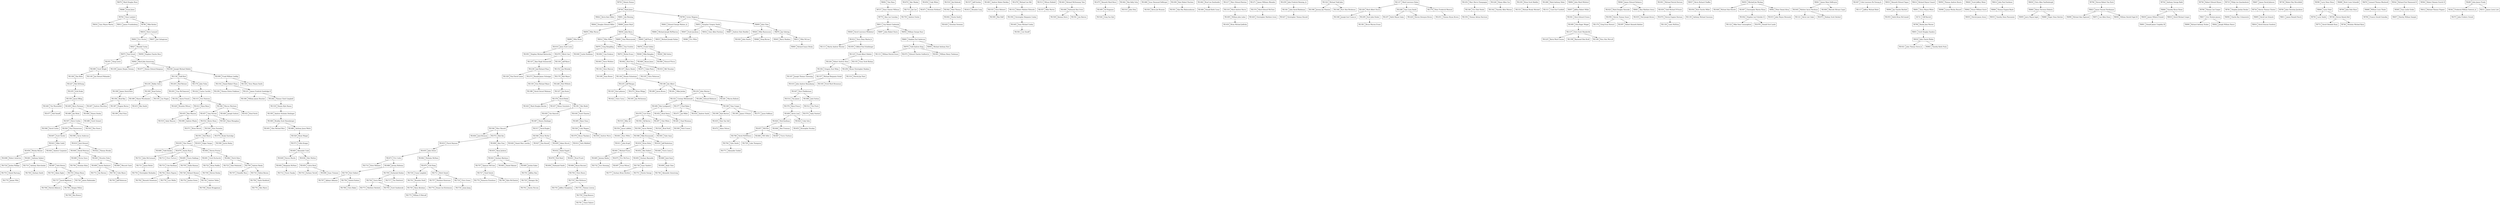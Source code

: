 digraph "Theta Kappa Zeta Family Tree" {
  node [shape=record]

  tk1782 [label="TK1782|Kenneth Sweetnam"]
  tk1781 [label="TK1781|Chase Salyers"]
  tk1780 [label="TK1780|Chris Baker"]
  tk1779 [label="TK1779|Jenner Wile"]
  tk1778 [label="TK1778|Lars Wallin"]
  tk1777 [label="TK1777|Zachary Brian Stichter"]
  tk1776 [label="TK1776|Alex Myers"]
  tk1775 [label="TK1775|William D Metcalf"]
  tk1774 [label="TK1774|Duane Lee Kristensen"]
  tk1773 [label="TK1773|Matthew Herboth"]
  tk1772 [label="TK1772|Ian Havens"]
  tk1771 [label="TK1771|Alexander Goebel"]
  tk1770 [label="TK1770|Kameron Eisenhour"]
  tk1769 [label="TK1769|Ben Breece"]
  tk1768 [label="TK1768|Patrick Atkinson"]
  tk1767 [label="TK1767|Ajibayo Adeyeye"]

  tk1766 [label="TK1766|Keegan Wilbur"]
  tk1766 -> tk1769

  tk1765 [label="TK1765|Scott Szatkowski"]
  tk1764 [label="TK1764|Tyler Smith"]
  tk1764 -> tk1771

  tk1763 [label="TK1763|Jeff Patterson"]
  tk1762 [label="TK1762|Davis Nygren"]
  tk1762 -> tk1778, tk1782

  tk1761 [label="TK1761|Austin Niccum"]
  tk1760 [label="TK1760|Kyle McClintick"]
  tk1759 [label="TK1759|Greg Komora"]
  tk1759 -> tk1781

  tk1758 [label="TK1758|Taylor Knoblock"]
  tk1758 -> tk1776

  tk1757 [label="TK1757|Matthew Knierman"]
  tk1757 -> tk1774

  tk1756 [label="TK1756|Sailesh Kadam"]
  tk1756 -> tk1780

  tk1755 [label="TK1755|Jeffery Humphrey"]
  tk1754 [label="TK1754|Christopher Hockaden"]
  tk1753 [label="TK1753|Daniel Hartung"]
  tk1753 -> tk1779

  tk1752 [label="TK1752|Joshua Green"]
  tk1751 [label="TK1751|Dustin George"]
  tk1750 [label="TK1750|Andrew Fowler"]
  tk1749 [label="TK1749|Steven Doolan"]
  tk1748 [label="TK1748|Shane Bruggeman"]
  tk1747 [label="TK1747|Chandler Bass"]
  tk1746 [label="TK1746|Alexander Armstrong"]
  tk1745 [label="TK1745|Ryan Abraham"]
  tk1745 -> tk1775

  tk1744 [label="TK1744|Gavin West"]
  tk1744 -> tk1765, tk1773

  tk1743 [label="TK1743|Zachary Terrell"]
  tk1742 [label="TK1742|Andrew Tebbe"]
  tk1742 -> tk1748

  tk1741 [label="TK1741|Brandon Stahl"]
  tk1741 -> tk1745

  tk1740 [label="TK1740|Zachary Smith"]
  tk1739 [label="TK1739|Kurt Seibert"]
  tk1739 -> tk1756, tk1767

  tk1738 [label="TK1738|Isaac Sanders"]
  tk1738 -> tk1751, tk1777

  tk1737 [label="TK1737|Jacob Rigelman"]
  tk1737 -> tk1766, tk1768

  tk1736 [label="TK1736|Colin Myers"]
  tk1736 -> tk1763

  tk1735 [label="TK1735|Thomas Lowrey"]
  tk1735 -> tk1759

  tk1734 [label="TK1734|Junyi Jiang"]
  tk1733 [label="TK1733|Cole Hardman"]
  tk1733 -> tk1762

  tk1732 [label="TK1732|Eric Downing"]
  tk1731 [label="TK1731|James Butler"]
  tk1731 -> tk1754

  tk1730 [label="TK1730|Adam Zigler"]
  tk1729 [label="TK1729|Luke Thompson"]
  tk1728 [label="TK1728|Richard Shomer"]
  tk1728 -> tk1742, tk1752

  tk1727 [label="TK1727|Sunil Satish"]
  tk1727 -> tk1760, tk1770

  tk1726 [label="TK1726|James Rademaker"]
  tk1725 [label="TK1725|Zhengyu Qin"]
  tk1725 -> tk1761

  tk1724 [label="TK1724|Jordon Phillips"]
  tk1724 -> tk1753

  tk1723 [label="TK1723|Dale Pedzinski"]
  tk1722 [label="TK1722|Brian Padilla"]
  tk1722 -> tk1749

  tk1721 [label="TK1721|John McCormack"]
  tk1721 -> tk1731

  tk1720 [label="TK1720|Casey Langdale"]
  tk1720 -> tk1741

  tk1719 [label="TK1719|Alex Kittleson"]
  tk1719 -> tk1735, tk1755

  tk1718 [label="TK1718|Chris Green"]
  tk1718 -> tk1734

  tk1717 [label="TK1717|Tim Diedriech"]
  tk1716 [label="TK1716|Dalton Barnes"]
  tk1716 -> tk1758

  tk1715 [label="TK1715|Joe Lee"]
  tk1715 -> tk1750

  tk1714 [label="TK1714|Drew Williams"]
  tk1713 [label="TK1713|Chris Turturo"]
  tk1712 [label="TK1712|Travis Tanaka"]
  tk1711 [label="TK1711|Brett Sneed"]
  tk1711 -> tk1718, tk1757

  tk1710 [label="TK1710|Anthony Shevchenko"]
  tk1710 -> tk1740

  tk1709 [label="TK1709|Andrew Reedy"]
  tk1709 -> tk1716, tk1747

  tk1708 [label="TK1708|Derek McWilliams"]
  tk1708 -> tk1729, tk1764

  tk1707 [label="TK1707|Spencer McCune"]
  tk1707 -> tk1727

  tk1706 [label="TK1706|Nicholas Klein"]
  tk1705 [label="TK1705|Dyllin Kinman"]
  tk1705 -> tk1728

  tk1704 [label="TK1704|Chris Hoorn"]
  tk1704 -> tk1719

  tk1703 [label="TK1703|Ethan Hixon"]
  tk1703 -> tk1726, tk1737

  tk1701 [label="TK1701|Jeffrey Han"]
  tk1701 -> tk1725

  tk1700 [label="TK1700|Zachariah Dunbar"]
  tk1700 -> tk1744, tk1717

  tk1699 [label="TK1699|Andy Chen"]
  tk1699 -> tk1746

  tk1698 [label="TK1698|Robert Anderton"]
  tk1697 [label="TK1697|Evan Wilson"]
  tk1696 [label="TK1696|Isaac Trimmer"]
  tk1695 [label="TK1695|Travis Stallings"]
  tk1695 -> tk1705, tk1733

  tk1694 [label="TK1694|Nathaniel Smith"]
  tk1693 [label="TK1693|Zachary Reynolds"]
  tk1693 -> tk1738

  tk1692 [label="TK1692|Benjamin McNees"]
  tk1692 -> tk1712

  tk1691 [label="TK1691|Scott Kucharski"]
  tk1691 -> tk1722

  tk1690 [label="TK1690|Austin Hayhurst"]
  tk1690 -> tk1736, tk1772

  tk1689 [label="TK1689|Todd Deskin"]

  tk1688 [label="TK1688|Jeremy Bultema"]
  tk1688 -> tk1700, tk1739

  tk1687 [label="TK1687|Seth Bowen"]
  tk1687 -> tk1703, tk1730

  tk1685 [label="TK1685|Jeremy Bailey"]
  tk1685 -> tk1732

  tk1684 [label="TK1684|Will Adler"]
  tk1683 [label="TK1683|Daniel Skinner"]
  tk1682 [label="TK1682|Derik Sikes"]
  tk1682 -> tk1709, tk1723

  tk1681 [label="TK1681|Anthony Seibert"]
  tk1681 -> tk1687, tk1710, tk1724

  tk1680 [label="TK1680|Durias Samz"]
  tk1680 -> tk1706

  tk1679 [label="TK1679|Austin Ryan"]
  tk1679 -> tk1713, tk1695, tk1721

  tk1678 [label="TK1678|Nick Reed"]
  tk1678 -> tk1694

  tk1675 [label="TK1675|Eric McClure"]
  tk1675 -> tk1697

  tk1674 [label="TK1674|Alec Manke"]
  tk1674 -> tk1715

  tk1673 [label="TK1673|Eric Liobis"]
  tk1673 -> tk1688, tk1714

  /*tk1672 [label="TK1672|Timothy Lane"]*/
  tk1671 [label="TK1671|Nicholas Kirkland"]
  tk1670 [label="TK1670|Erik Hoeg"]
  tk1670 -> tk1711, tk1720

  tk1669 [label="TK1669|Jordon Eaker"]
  tk1669 -> tk1701

  tk1668 [label="TK1668|Josh Dash"]
  tk1668 -> tk1699

  tk1667 [label="TK1667|Travis Clarkson"]
  tk1666 [label="TK1666|Bryan Buccieri"]
  tk1666 -> tk1704

  tk1664 [label="TK1664|Steven Proctor"]
  tk1664 -> tk1682, tk1691

  tk1662 [label="TK1662|Nicholas McNees"]
  tk1662 -> tk1670

  tk1661 [label="TK1661|Michael Fuson"]
  tk1661 -> tk1675, tk1685

  tk1660 [label="TK1660|Wescott Clark"]
  tk1659 [label="TK1659|Calvin Bush"]
  tk1659 -> tk1696, tk1743

  tk1657 [label="TK1657|Will Bro"]
  tk1657 -> tk1708, tk1667, tk1684

  tk1656 [label="TK1656|Wesley Benner"]
  tk1656 -> tk1681, tk1698

  tk1655 [label="TK1655|John Zeiser"]
  tk1655 -> tk1662, tk1673

  tk1654 [label="TK1654|Cody White"]
  tk1654 -> tk1671

  tk1653 [label="TK1653|Kristopher Stuckey"]
  tk1652 [label="TK1652|Ben Seibert"]
  tk1652 -> tk1668, tk1693

  tk1651 [label="TK1651|Brad Pruett"]
  tk1651 -> tk1666

  /*tk1650 [label="TK1650|Michael Mast"]*/
  tk1649 [label="TK1649|Steven Mardis"]
  tk1649 -> tk1692

  tk1648 [label="TK1648|Travis Lemco"]
  tk1646 [label="TK1646|Alex Freeman"]
  tk1645 [label="TK1645|Brandon Duke"]
  tk1645 -> tk1690, tk1660

  tk1644 [label="TK1644|Andrew Carpenter"]
  tk1643 [label="TK1643|Zachary Bierhaus"]
  tk1643 -> tk1669, tk1683, tk1707

  tk1640 [label="TK1640|Derek Petersen"]
  tk1640 -> tk1645, tk1680

  /*tk1637 [label="TK1637|Berell McClellan"]*/
  /*tk1638 [label="TK1638|John Aaron Murray"]*/
  tk1639 [label="TK1639|Thor Nearn"]
  tk1639 -> tk1689, tk1664, tk1679

  tk1636 [label="TK1636|Alex Mahlan"]
  tk1636 -> tk1659

  tk1635 [label="TK1635|Ryan Jackson"]
  tk1635 -> tk1643

  tk1634 [label="TK1634|Brian Hicks"]
  tk1634 -> tk1652, tk1661

  tk1633 [label="TK1633|Flavel Heyman"]
  tk1633 -> tk1655

  tk1632 [label="TK1632|Dylan Engels"]
  tk1632 -> tk1651, tk1678

  /*tk1631 [label="TK1631|Trevor Akers"]*/
  /*tk1630 [label="TK1630|Ronald Wuerdeman"]*/
  tk1629 [label="TK1629|Christian Sweeney"]
  tk1628 [label="TK1628|Daniel Marc Liechty"]
  tk1627 [label="TK1627|Dan Kinsell"]
  tk1626 [label="TK1626|Nick Kaufman"]
  tk1626 -> tk1646, tk1657

  tk1624 [label="TK1624|Cody Getz"]
  tk1624 -> tk1653

  tk1623 [label="TK1623|Mike Cahill"]
  tk1623 -> tk1644, tk1656

  tk1622 [label="TK1622|Thomas Brooks"]
  /*tk1621 [label="TK1621|Austin Matt"]*/
  /*tk1620 [label="TK1620|Anthony Varner"]*/
  tk1619 [label="TK1619|Edgar Vargas"]
  /*tk1618 [label="TK1618|"]*/
  /*tk1617 [label="TK1617|Adam Sollman"]*/
  tk1616 [label="TK1616|Jeff Rubitshun"]
  tk1616 -> tk1648

  tk1614 [label="TK1614|Seth Mihlfeld"]
  tk1613 [label="TK1613|Brandon Long"]
  /*tk1612 [label="TK1612|Kyle Kustra"]*/
  tk1611 [label="TK1611|John Kropf"]
  tk1610 [label="TK1610|Josh Howard"]
  tk1610 -> tk1640, tk1622

  tk1609 [label="TK1609|Adam Hirsch"]
  tk1609 -> tk1632

  tk1608 [label="TK1608|Alex Fine"]
  tk1608 -> tk1635

  tk1607 [label="TK1607|Scott Decker"]
  tk1607 -> tk1623

  /*tk1606 [label="TK1606|Keith Cooper"]*/
  tk1605 [label="TK1605|Alexander Cook"]
  tk1605 -> tk1636, tk1649

  tk1604 [label="TK1604|Josh Bronson"]
  /*tk1603 [label="TK1603|Joseph Aubin"]*/
  tk1602 [label="TK1602|Dustin Smith"]
  tk1602 -> tk1629

  tk1601 [label="TK1601|Ross Miller"]
  tk1601 -> tk1611

  tk1600 [label="TK1600|Kevin Lind"]
  tk1600 -> tk1624, tk1626

  tk1598 [label="TK1598|Aaron Anderson"]
  tk1598 -> tk1610

  tk1591 [label="TK1591|Neil Myers"]
  tk1591 -> tk1619, tk1639

  tk1588 [label="TK1588|Mike Kruszynski"]
  tk1588 -> tk1634, tk1616

  /*tk1587 [label="TK1587|Craig Kedrowski"]*/
  tk1585 [label="TK1585|Ben Hoff"]
  /*tk1583 [label="TK1583|Gabe Golcher"]*/
  tk1580 [label="TK1580|Justin Bailey"]
  tk1579 [label="TK1579|Bruce Thackery"]
  tk1579 -> tk1614

  tk1576 [label="TK1576|Ryan Prince"]
  tk1576 -> tk1600

  tk1574 [label="TK1574|Andy Nuetzel"]
  tk1573 [label="TK1573|Collin Krepps"]
  tk1573 -> tk1605

  tk1572 [label="TK1572|Bob Iles"]
  tk1572 -> tk1608, tk1633

  tk1571 [label="TK1571|Brian Hirsch"]
  tk1570 [label="TK1570|Brady Eastridge"]
  tk1570 -> tk1580

  tk1568 [label="TK1568|David Corbin"]
  tk1566 [label="TK1566|Brian Barker"]
  tk1566 -> tk1609, tk1627, tk1628

  tk1565 [label="TK1565|Tyler Aune"]

  tk1563 [label="TK1563|Paul Zimmerman"]
  tk1563 -> tk1598, tk1607

  tk1562 [label="TK1562|Matt Thomas"]
  tk1562 -> tk1602

  tk1561 [label="TK1561|Lex Seneff"]
  /*tk1560 [label="TK1560|Brandon Mullen"]*/
  tk1559 [label="TK1559|Andrew Morin"]
  tk1558 [label="TK1558|Aaron Merkel"]
  tk1558 -> tk1565, tk1588

  /*tk1555 [label="TK1555|Stephen Lauria"]*/
  /*tk1556 [label="TK1556|Roger Lovelady"]*/
  tk1557 [label="TK1557|Mike Martin"]
  tk1554 [label="TK1554|Jason LaBella"]
  tk1554 -> tk1601

  /*tk1553 [label="TK1553|Brian Klimaszewski"]*/
  /*tk1552 [label="TK1552|Vijay Kaul"]*/
  /*tk1551 [label="TK1551|Tyler Hougland"]*/
  /*tk1550 [label="TK1550|Steve Dodson"]*/
  tk1549 [label="TK1549|Keenan Davis"]
  /*tk1548 [label="TK1548|Tim Brown"]*/
  /*tk1547 [label="TK1547|Brandon Boys"]*/
  tk1546 [label="TK1546|Marc Bassett"]
  tk1546 -> tk1572, tk1604

  tk1544 [label="TK1544|Stan Zaremba"]
  tk1544 -> tk1570, tk1591

  tk1543 [label="TK1543|Ron Stanis"]
  /*tk1542 [label="TK1542|Adam Sekela"]*/
  tk1541 [label="TK1541|Jon Reeves"]
  /*tk1540 [label="TK1540|Keith Huster"]*/
  /*tk1539 [label="TK1539|Jim Howard"]*/
  /*tk1538 [label="TK1538|Paul Gross"]*/
  tk1537 [label="TK1537|Jeff Gordon"]
  tk1537 -> tk1613

  /*tk1536 [label="TK1536|Matt Domoradzki"]*/
  tk1535 [label="TK1535|Chris Bohnert"]
  tk1535 -> tk1585

  /*tk1534 [label="TK1534|Steve Beccia"]*/
  tk1533 [label="TK1533|Billy Art"]
  tk1533 -> tk1554

  tk1532 [label="TK1532|Kevin Olsen"]
  tk1532 -> tk1544, tk1571

  /*tk1531 [label="TK1531|Jeff Iten"]*/
  /*tk1530 [label="TK1530|David Whitman"]*/
  tk1529 [label="TK1529|Brent Weigel"]
  tk1529 -> tk1573

  tk1528 [label="TK1528|Cody Wagner"]
  tk1528 -> tk1559, tk1579

  /*tk1527 [label="TK1527|Rusty Van Lue"]*/
  tk1526 [label="TK1526|Greg Van Dyk"]
  /*tk1525 [label="TK1525|Caleb Tennis"]*/
  tk1524 [label="TK1524|Brad Stull"]
  tk1520 [label="TK1520|Ryan Monaghan"]
  tk1519 [label="TK1519|Andy Maxson"]
  tk1517 [label="TK1517|David Kugler"]
  tk1517 -> tk1566

  tk1516 [label="TK1516|Jim Kubicek"]
  tk1516 -> tk1562

  /*tk1515 [label="TK1515|Scott Joji"]*/
  tk1514 [label="TK1514|Tim James"]
  tk1514 -> tk1576

  tk1513 [label="TK1513|Wilson Hubbell"]
  tk1513 -> tk1557

  tk1512 [label="TK1512|Tim Finch"]
  tk1512 -> tk1574

  tk1510 [label="TK1510|John Doty"]
  tk1509 [label="TK1509|Nick Cramer"]
  tk1507 [label="TK1507|Steve Corbin"]
  tk1507 -> tk1543, tk1563, tk1568

  /*tk1506 [label="TK1506|Nicholas Abraham Cohen"]*/
  /*tk1505 [label="TK1505|Benjamin Charles Brunner"]*/
  /*tk1504 [label="TK1504|Jay Kristoffer Brotz"]*/
  tk1503 [label="TK1503|Kevin Joe Brannin"]
  tk1502 [label="TK1502|RJ Barton"]
  tk1502 -> tk1558

  tk1501 [label="TK1501|Alan Roy Balasundaram"]
  /*tk1500 [label="TK1500|Chase Anderson"]*/
  tk1498 [label="TK1498|Andrew Wlazlo"]
  tk1497 [label="TK1497|Clint White"]
  tk1497 -> tk1524

  tk1496 [label="TK1496|Josh Sutton"]
  tk1496 -> tk1512

  tk1495 [label="TK1495|Ed Stapanon"]
  tk1495 -> tk1526

  /*tk1494 [label="TK1494|Christopher Charles Schantz"]*/
  tk1493 [label="TK1493|Glen Michael Ritzi"]
  /*tk1492 [label="TK1492|John William Meyer III"]*/
  /*tk1491 [label="TK1491|Eric Michael Kleen"]*/
  tk1490 [label="TK1490|Nathaniel Alan Irwin"]
  tk1490 -> tk1541, tk1549

  tk1489 [label="TK1489|Jim Hicks"]
  tk1489 -> tk1507

  tk1488 [label="TK1488|Scott Grenert"]
  tk1487 [label="TK1487|Shawn Denlinger"]
  tk1487 -> tk1517, tk1546

  tk1486 [label="TK1486|Issac Desmond DeBurger"]
  tk1486 -> tk1503

  tk1485 [label="TK1485|Ryan Claus"]
  tk1485 -> tk1528

  tk1484 [label="TK1484|Donald Keith Casey"]
  tk1483 [label="TK1483|Andrew Robert Barkley"]
  tk1483 -> tk1535

  tk1482 [label="TK1482|Brad Lee Zenthoefer"]
  tk1482 -> tk1484

  tk1481 [label="TK1481|Chad Wiseman"]
  tk1481 -> tk1509

  tk1480 [label="TK1480|Anthony Jason Welch"]
  tk1480 -> tk1529

  /*tk1479 [label="TK1479|John David Trimble"]*/
  tk1478 [label="TK1478|Curt Stutz"]
  tk1478 -> tk1497, tk1502, tk1533

  tk1477 [label="TK1477|Neil Seneff"]
  /*tk1476 [label="TK1476|Joseph Ray Schmeltzer"]*/
  tk1475 [label="TK1475|Kenneth Mark Rossi"]
  tk1475 -> tk1495

  /*tk1474 [label="TK1474|Koji Okamoto"]*/
  /*tk1473 [label="TK1473|Matthe Jerome Niese"]*/
  tk1472 [label="TK1472|Adam Nelson"]
  tk1471 [label="TK1471|Joe Miller"]

  tk1466 [label="TK1466|Shawn Dooley"]
  tk1466 -> tk1488

  /*tk1465 [label="TK1465|Jarrod Marcum Dobson"]*/
  /*tk1464 [label="TK1464|Micahel Reid Torosian"]*/
  tk1463 [label="TK1463|Richard McSweeney Tate"]
  tk1463 -> tk1490

  tk1462 [label="TK1462|Ben Kelly Schy"]
  tk1462 -> tk1510

  /*tk1461 [label="TK1461|Bryan Ross Rushing"]*/
  tk1460 [label="TK1460|Bradley Scott Rosenberger"]
  tk1460 -> tk1480, tk1493

  /*tk1459 [label="TK1459|Douglas Allen Pulskamp"]*/
  tk1458 [label="TK1458|Kent Robert Paschen"]
  tk1458 -> tk1501

  tk1457 [label="TK1457|Tony Parrish"]
  tk1457 -> tk1532, tk1520

  tk1455 [label="TK1455|Ben Maxson"]
  tk1455 -> tk1498, tk1519

  tk1452 [label="TK1452|Brad Henry"]
  tk1452 -> tk1481

  tk1450 [label="TK1450|Tim Hancock"]
  tk1450 -> tk1487

  tk1449 [label="TK1449|Joseph Guthrie"]
  tk1447 [label="TK1447|Kurt Fledderman"]
  tk1447 -> tk1496, tk1514

  /*tk1446 [label="TK1446|Justin Tai Dodds"]*/
  tk1445 [label="TK1445|Sean Michael Conley"]
  tk1445 -> tk1561

  /*tk1444 [label="TK1444|Jesse Dean Comer"]*/
  tk1443 [label="TK1443|Mark Douglas Bessler"]
  /*tk1442 [label="TK1442|Peter Richard Allabaugh"]*/
  /*tk1441 [label="TK1441|Andrew Joseph Zehnder"]*/
  tk1440 [label="TK1440|Tim Wuestefeld"]
  tk1440 -> tk1477

  tk1437 [label="TK1437|Rimas Gozulaitis"]
  tk1436 [label="TK1436|Scott Chasten"]
  tk1436 -> tk1485

  tk1435 [label="TK1435|Nate Van Sell"]
  tk1435 -> tk1472

  tk1434 [label="TK1434|Andrew Smith"]
  tk1432 [label="TK1432|Brad North"]
  /*tk1431 [label="TK1431|Michael Jason Kratoska"]*/
  tk1430 [label="TK1430|Brian Michael Jedlicka"]
  tk1429 [label="TK1429|Christopher Matthew Irwin"]
  /*tk1428 [label="TK1428|Rocco Joseph Dominick"]*/
  tk1427 [label="TK1427|Christopher Thomas Russell"]
  /*tk1426 [label="TK1426|Anthony Paul Niese"]*/
  /*tk1425 [label="TK1425|Jason Allen Major"]*/
  /*tk1424 [label="TK1424|Brian M. Fentress"]*/
  /*tk1423 [label="TK1423|Craig Thomas Donze"]*/
  tk1422 [label="TK1422|Chris Curry"]

  tk1420 [label="TK1420|Brandon Wilson"]
  tk1415 [label="TK1415|Ben Smith"]
  tk1412 [label="TK1412|Ryan Rizzo"]
  tk1412 -> tk1455

  tk1410 [label="TK1410|John Andrew Rennekamp"]
  tk1410 -> tk1447

  tk1409 [label="TK1409|Barry Portman"]
  tk1409 -> tk1489, tk1466

  tk1407 [label="TK1407|Andrew Maschino"]
  tk1406 [label="TK1406|Ben Lyndgaard"]
  tk1406 -> tk1478, tk1452

  tk1405 [label="TK1405|William John Leber"]
  tk1405 -> tk1430

  /*tk1404 [label="TK1404|Michael Anthony Robert Kreiberg"]*/
  /*tk1403 [label="TK1403|Theodore George Hulsman"]*/
  /*tk1402 [label="TK1402|Todd Richard Hoaglund"]*/
  /*tk1401 [label="TK1401|Rex Gordon Fuller"]*/
  /*tk1400 [label="TK1400|Jonathan Keith Francis"]*/
  tk1399 [label="TK1399|Paul Flory"]
  tk1398 [label="TK1398|Jeremy Jay Flamion"]
  /*tk1397 [label="TK1397|Earl Anthony Escobar"]*/
  /*tk1396 [label="TK1396|Jeffery Thomas Epperson"]*/
  tk1395 [label="TK1395|Andrew Nicholas Denlinger"]
  tk1395 -> tk1460

  tk1394 [label="TK1394|Christopher Benjamin Conley"]
  tk1394 -> tk1445

  /*tk1393 [label="TK1393|Bradley Evan Comer"]*/
  /*tk1392 [label="TK1392|Jason Brian Bunselmeier"]*/
  tk1391 [label="TK1391|Ken Bedel"]
  tk1391 -> tk1436, tk1450

  tk1390 [label="TK1390|Kyle Bartow"]
  tk1390 -> tk1435

  tk1389 [label="TK1389|Shawn Wischmeier"]
  tk1389 -> tk1415

  tk1388 [label="TK1388|David Gerard Wahman"]
  tk1387 [label="TK1387|Eugene Rector"]
  tk1387 -> tk1399

  tk1385 [label="TK1385|James O'Dwyer"]
  tk1384 [label="TK1384|Marcos Martinez"]
  tk1384 -> tk1457, tk1432, tk1449

  /*tk1383 [label="TK1383|John Daniel Lazar"]*/
  /*tk1382 [label="TK1382|Jeffery Lee Foale"]*/
  tk1381 [label="TK1381|Bruce Warren Evans"]
  /*tk1380 [label="TK1380|Justing Patrick Coakley"]*/
  /*tk1379 [label="TK1379|Steven Michael Berg"]*/
  tk1378 [label="TK1378|David Bedel"]
  tk1378 -> tk1391, tk1437, tk1443

  tk1377 [label="TK1377|Chad Baker"]
  tk1377 -> tk1434, tk1471

  /*tk1376 [label="TK1376|Joshua Aaron Trueblood"]*/
  /*tk1375 [label="TK1375|Douglas William Payne"]*/
  tk1374 [label="TK1374|Mark Edward McClain"]
  tk1374 -> tk1429

  /*tk1373 [label="TK1373|Darin Ryan Klotzsche"]*/
  /*tk1372 [label="TK1372|Andrew Russell Jones"]*/
  tk1371 [label="TK1371|Jason Hoffman"]
  /*tk1370 [label="TK1370|Brett Alan Wiltshire"]*/
  /*tk1369 [label="TK1369|Matthew Paul Weir"]*/
  /*tk1368 [label="TK1368|Kevin Michael Unger"]*/
  /*tk1367 [label="TK1367|Michael Shawn Stewart"]*/
  /*tk1366 [label="TK1366|Patrick Steven Sohaney"]*/
  /*tk1365 [label="TK1365|David Michael Snyder"]*/
  /*tk1364 [label="TK1364|Cory Allan Smith"]*/
  /*tk1363 [label="TK1363|Michael Andrew Sherry"]*/
  /*tk1362 [label="TK1362|Steven Lee Seyfert"]*/
  tk1361 [label="TK1361|John David Riedeman"]
  tk1361 -> tk1427

  /*tk1360 [label="TK1360|Daryl Lewis Peterson"]*/
  /*tk1359 [label="TK1359|John William McBroom"]*/
  /*tk1358 [label="TK1358|Daniel D'Andre LaBelle"]*/
  /*tk1357 [label="TK1357|Dennis William Kirkland"]*/
  tk1356 [label="TK1356|Brad Key"]
  tk1356 -> tk1387, tk1407

  /*tk1355 [label="TK1355|William Blackburn Howard"]*/
  tk1354 [label="TK1354|Thomas Adrian Harrison"]
  /*tk1353 [label="TK1353|John Ciro Haraguchi"]*/
  tk1352 [label="TK1352|Aaron French"]
  tk1352 -> tk1420

  tk1350 [label="TK1350|Jason Effing"]
  tk1350 -> tk1409, tk1440

  tk1349 [label="TK1349|Tony Cooper"]
  tk1349 -> tk1390, tk1385, tk1371

  tk1348 [label="TK1348|Joseph Earl Coons Jr."]
  tk1347 [label="TK1347|Joseph Thomas Chowning"]
  tk1346 [label="TK1346|Kurt Alan Brinkman"]
  tk1345 [label="TK1345|Erick Mark Breneman"]
  /*tk1344 [label="TK1344|Mark Allen Bower"]*/
  /*tk1343 [label="TK1343|Phillip Kent Becher"]*/
  tk1342 [label="TK1342|Timothy Allen Watson"]
  /*tk1341 [label="TK1341|John Thomas Treager"]*/
  tk1340 [label="TK1340|Eric Dale Steele"]
  tk1340 -> tk1354

  /*tk1339 [label="TK1339|Mark Alan Sparks"]*/
  /*tk1338 [label="TK1338|Michael Levi Seals"]*/
  tk1337 [label="TK1337|Michael Benjamin Schall"]
  tk1337 -> tk1345, tk1410

  tk1335 [label="TK1335|Les Nugen"]
  tk1332 [label="TK1332|Cortney Mittelsteadt"]
  tk1332 -> tk1349, tk1377, tk1406

  tk1331 [label="TK1331|Michael Brady Mitchell"]
  tk1330 [label="TK1330|Erin Michael Meyer"]
  tk1330 -> tk1388

  tk1329 [label="TK1329|Paul David Laune"]
  /*tk1328 [label="TK1328|Kenneth Michael Labhart"]*/
  tk1327 [label="TK1327|Jim Kuntz"]
  tk1327 -> tk1378

  tk1325 [label="TK1325|Kurt Johnson"]
  tk1325 -> tk1422

  /*tk1324 [label="TK1324|Jeff Duane Johnson"]*/
  /*tk1323 [label="TK1323|Daniel Lawrence Janko"]*/
  tk1322 [label="TK1322|Michael Todd Jahn"]
  tk1322 -> tk1346, tk1398
  /*tk1321 [label="TK1321|Shannon Wayne Holmes"]*/
  /*tk1320 [label="TK1320|Michael Alan Haskins"]*/
  tk1319 [label="TK1319|Mark Andrew Harris"]
  tk1319 -> tk1405

  tk1318 [label="TK1318|Dennis Kyle Hamm"]
  tk1318 -> tk1395

  /*tk1317 [label="TK1317|Donal Eugene Gower"]*/
  /*tk1316 [label="TK1316|Ryan Michael Ferris"]*/
  tk1315 [label="TK1315|Eric Fentress"]
  tk1315 -> tk1384, tk1412

  tk1314 [label="TK1314|Patrick Jay Faist"]
  /*tk1313 [label="TK1313|Jeremy Christopher Effing"]*/
  tk1312 [label="TK1312|Robert Mathew Edwards"]
  tk1312 -> tk1394

  tk1311 [label="TK1311|Cash Earl Canfield"]
  /*tk1310 [label="TK1310|Chad Everett Brummett"]*/
  /*tk1309 [label="TK1309|John Henry Brown"]*/
  tk1308 [label="TK1308|James David Britt"]
  tk1308 -> tk1356

  /*tk1307 [label="TK1307|William Sean Bowen"]*/
  tk1306 [label="TK1306|William James Boucher"]
  tk1305 [label="TK1305|Jim McGeowan"]
  tk1302 [label="TK1302|Gregory Scot Wiley"]
  tk1302 -> tk1337, tk1347

  tk1300 [label="TK1300|Brad Sutton"]
  tk1300 -> tk1335, tk1389

  tk1296 [label="TK1296|Edward Robinson"]
  tk1295 [label="TK1295|Kurt John Parker"]
  tk1295 -> tk1381

  /*tk1294 [label="TK1294|Michael Wayne Palmer"]*/
  tk1293 [label="TK1293|Troy McClamroch"]
  tk1293 -> tk1352

  /*tk1292 [label="TK1292|Stephen Eric Mattingly"]*/
  /*tk1291 [label="TK1291|Todd James Lemon"]*/
  /*tk1290 [label="TK1290|Michael Thomas Kerrick"]*/
  /*tk1289 [label="TK1289|David Edward Huey"]*/
  /*tk1288 [label="TK1288|Arthur Nello Giannini, Jr."]*/
  /*tk1287 [label="TK1287|Paul Joseph Fessel"]*/
  tk1286 [label="TK1286|Mark Anthony Didat"]
  tk1286 -> tk1311

  /*tk1285 [label="TK1285|Richard Allen Davis, Jr."]*/
  /*tk1284 [label="TK1284|Anthony Robert Dall"]*/
  /*tk1283 [label="TK1283|Richard James Comer, Jr."]*/
  tk1282 [label="TK1282|Thomas Clark Campbell"]
  tk1282 -> tk1318

  tk1281 [label="TK1281|Warren Bullock"]
  tk1280 [label="TK1280|Jason Brown"]
  /*tk1279 [label="TK1279|Robert James Arlt"]*/
  tk1278 [label="TK1278|Michael Lee Hill"]
  tk1278 -> tk1312

  /*tk1277 [label="TK1277|Aaron James Burghardt"]*/
  /*tk1276 [label="TK1276|David John Will"]*/

  tk1275 [label="TK1275|Brian Whipp"]
  tk1275 -> tk1305

  /*tk1274 [label="TK1274|Andrew Keith Strin"]*/
  tk1273 [label="TK1273|Ronald James Schwipps"]
  tk1273 -> tk1330

  /*tk1272 [label="TK1272|Thomas Corey Schultz"]*/
  tk1271 [label="TK1271|James Williams Rhoades"]
  tk1271 -> tk1374

  /*tk1270 [label="TK1270|Anthony Edward Pullen"]*/
  /*tk1269 [label="TK1269|Eric William Paul"]*/
  /*tk1268 [label="TK1268|Gregory John Orschell"]*/
  /*tk1267 [label="TK1267|Eric Ronald Meyer"]*/
  /*tk1266 [label="TK1266|Norman Scott McKnight"]*/
  /*tk1265 [label="TK1265|Steven Gregory Magruder"]*/
  /*tk1264 [label="TK1264|Michael Jon Lehr"]*/
  /*tk1263 [label="TK1263|Daniel Anthony Krieg"]*/
  /*tk1262 [label="TK1262|Eric Julius Koetter"]*/
  tk1261 [label="TK1261|Mike Jordan"]
  /*tk1260 [label="TK1260|Brian John Ingalls"]*/
  tk1259 [label="TK1259|John Fredrick Henning, Jr."]
  tk1259 -> tk1361

  tk1258 [label="TK1258|Bryan Christopher Hankins"]
  tk1258 -> tk1314

  tk1257 [label="TK1257|Keith Wayne Galey"]
  tk1256 [label="TK1256|Thomas Edwin Finkbiner"]
  tk1255 [label="TK1255|Erik Drake"]
  tk1255 -> tk1350

  /*tk1254 [label="TK1254|Chad Anthony Dieselberg"]*/
  /*tk1253 [label="TK1253|Ralph LeRoy Coryea III"]*/
  tk1252 [label="TK1252|Marc Herve Champagne"]
  tk1252 -> tk1340

  tk1251 [label="TK1251|Thomas Bryan Brown"]
  tk1250 [label="TK1250|Brian Scott Babillis"]
  tk1250 -> tk1331

  /*tk1249 [label="TK1249|Andrew Charles Edwards"]*/
  tk1248 [label="TK1248|Rick Wilhelm"]
  tk1248 -> tk1327

  tk1244 [label="TK1244|Robert Andrew Shea"]
  tk1244 -> tk1258, tk1302

  /*tk1243 [label="TK1243|Derek Russel Sharp"]*/
  /*tk1242 [label="TK1242|Reese Allen Scott"]*/
  /*tk1241 [label="TK1241|Mark Joseph Schmelzer"]*/
  /*tk1240 [label="TK1240|Gary Lee Ruston"]*/
  /*tk1239 [label="TK1239|Douglas John Rosenberger"]*/
  tk1238 [label="TK1238|Joel Richard Plaas"]
  tk1238 -> tk1273, tk1329

  /*tk1237 [label="TK1237|Chris Steven Peak"]*/
  /*tk1236 [label="TK1236|Steve Michael Niemann"]*/
  tk1235 [label="TK1235|Jeff Morgan"]
  tk1235 -> tk1325, tk1275

  tk1234 [label="TK1234|John Meister"]
  tk1234 -> tk1281, tk1296, tk1332

  /*tk1233 [label="TK1233|John Benjamin Maze"]*/
  /*tk1232 [label="TK1232|Todd William Latterell"]*/
  tk1231 [label="TK1231|James Fredrick Goodridge II"]
  tk1231 -> tk1282, tk1306

  tk1230 [label="TK1230|Bobby Getts"]
  tk1230 -> tk1300, tk1308

  /*tk1229 [label="TK1229|Brian Charles Frazier"]*/
  tk1228 [label="TK1228|Mark Albert Durno"]
  tk1228 -> tk1295, tk1348

  tk1227 [label="TK1227|Bob DeYoung"]
  tk1227 -> tk1255

  tk1226 [label="TK1226|Shane Allen Cox"]
  tk1226 -> tk1342

  tk1225 [label="TK1225|Kevin Ward Coryea"]
  tk1222 [label="TK1222|Carlos Carrillo"]
  tk1222 -> tk1315

  tk1220 [label="TK1220|Steven Dewayne Brown"]
  /*tk1219 [label="TK1219|Clint Walter Brock"]*/
  /*tk1218 [label="TK1218|James Michael Branham"]*/
  tk1217 [label="TK1217|Marc Edward Bastian"]
  tk1217 -> tk1319

  /*tk1215 [label="TK1215|Matthew Scott McKelvey"]*/
  /*tk1216 [label="TK1216|Trevor Dean Arnold"]*/
  /*tk1214 [label="TK1214|David Richard William"]*/
  /*tk1213 [label="TK1213|Ken Albert Whitehead"]*/
  /*tk1212 [label="TK1212|Neil John Wesseler"]*/
  /*tk1211 [label="TK1211|Dennis Andrew Wagner"]*/
  /*tk1210 [label="TK1210|Gregory Dewayne Tielking"]*/
  /*tk1209 [label="TK1209|Gregory Peter Spock"]*/
  tk1208 [label="TK1208|Gary Lynn Smith"]
  tk1208 -> tk1220, tk1257

  tk1203 [label="TK1203|Rod Retzner"]
  tk1203 -> tk1293

  tk1198 [label="TK1198|Raymond Glen Kroll"]
  /*tk1197 [label="TK1197|Anthony Kevin Kochert"]*/
  /*tk1196 [label="TK1196|Greg William Klem"]*/
  /*tk1195 [label="TK1195|Brian Hale Jones"]*/
  /*tk1194 [label="TK1194|Timothy Michael Hofer"]*/
  /*tk1193 [label="TK1193|Wade Ellis Hedrick"]*/
  tk1192 [label="TK1192|Daniel Robert Flynn"]
  tk1192 -> tk1231, tk1256

  /*tk1191 [label="TK1191|James William Eliot"]*/
  /*tk1190 [label="TK1190|Kevin Scott Cook"]*/
  tk1189 [label="TK1189|Sean Bower"]
  tk1186 [label="TK1186|Jim Albert"]
  tk1186 -> tk1280, tk1261, tk1234
  tk1180 [label="TK1180|Ross Alan Worrall"]
  tk1179 [label="TK1179|Peter Frederick Wentzel"]
  tk1179 -> tk1251

  tk1178 [label="TK1178|John Vicke"]
  tk1178 -> tk1222

  /*tk1177 [label="TK1177|Ronald Julius Szabo"]*/
  tk1176 [label="TK1176|Greg Evan Stewart"]
  /*tk1175 [label="TK1175|William James Stephanchick"]*/
  /*tk1174 [label="TK1174|Jeremy John Steele"]*/
  /*tk1173 [label="TK1173|Douglas Gregory Spitz"]*/
  /*tk1172 [label="TK1172|Michael Joseph Ruth"]*/
  /*tk1171 [label="TK1171|Russell Carl Olson"]*/
  tk1170 [label="TK1170|Bob Meyer"]
  tk1170 -> tk1248

  tk1166 [label="TK1166|Dan Klein"]
  tk1166 -> tk1227

  tk1155 [label="TK1155|Tracy Scott Bishop"]
  tk1152 [label="TK1152|Joe Witulski"]
  tk1152 -> tk1170

  /*tk1151 [label="TK1151|Mark Edward Tebbe"]*/
  /*tk1150 [label="TK1150|David Edward Stringfield"]*/
  tk1149 [label="TK1149|Terry Wayne Smith"]
  /*tk1148 [label="TK1148|Steven Ralph Schwaiger"]*/
  tk1147 [label="TK1147|Alan Hugh Schoonveld"]
  tk1147 -> tk1238

  tk1146 [label="TK1146|Dennie Schoetmer"]
  tk1146 -> tk1235, tk1186

  /*tk1145 [label="TK1145|Michael Joe Robertson"]*/
  /*tk1144 [label="TK1144|Kenneth Wayne Roberts"]*/
  /*tk1143 [label="TK1143|Douglas Michael Perry"]*/
  /*tk1142 [label="TK1142|William Lawrence Parrish"]*/
  /*tk1141 [label="TK1141|Kevin Patrick Mowan"]*/
  tk1140 [label="TK1140|Jon Edward Molander"]
  /*tk1139 [label="TK1139|Kevin Wayne McNelly"]*/
  tk1138 [label="TK1138|Lantz McElroy"]
  tk1137 [label="TK1137|Chris Scott Mandeville"]
  tk1137 -> tk1180, tk1198, tk1225

  tk1136 [label="TK1136|Todd Kost"]
  tk1136 -> tk1178, tk1203, tk1230

  /*tk1135 [label="TK1135|Roger Scott Hruskovich"]*/
  /*tk1134 [label="TK1134|Todd Michael Herr"]*/
  /*tk1133 [label="TK1133|Steven Michael Hanshaw"]*/
  /*tk1132 [label="TK1132|Voris Gerald Gresham"]*/
  tk1131 [label="TK1131|William Patrick Grace"]
  tk1130 [label="TK1130|Anthony Michael Gausman"]
  /*tk1129 [label="TK1129|Mark Walter Forsythe"]*/
  /*tk1128 [label="TK1128|Donald Ray Foley"]*/
  tk1127 [label="TK1127|Mark Lawrence Dolan"]
  tk1127 -> tk1179, tk1208, tk1228

  /*tk1126 [label="TK1126|Darryl Wayne Dixon"]*/
  tk1125 [label="TK1125|Frank Albert Didelot"]
  tk1125 -> tk1155, tk1244

  /*tk1124 [label="TK1124|John Franklin Didat"]*/
  /*tk1123 [label="TK1123|Carl Walter Czarnik"]*/
  tk1122 [label="TK1122|Mike Sean Connaughton"]
  tk1121 [label="TK1121|Kevin Lee Coker"]
  /*tk1120 [label="TK1120|Andrew William Carter"]*/
  /*tk1119 [label="TK1119|Bart Kenneth Bretsch"]*/
  /*tk1118 [label="TK1118|Steven Douglas Bensen"]*/
  tk1117 [label="TK1117|Jeffrey Michael Belot"]
  /*tk1116 [label="TK1116|David Christopher Becktel"]*/
  /*tk1115 [label="TK1115|Gary Martin"]*/
  /*tk1114 [label="TK1114|Mark Wayne Wiley"]*/
  tk1113 [label="TK1113|Martin Andrew Wessler"]
  /*tk1112 [label="TK1112|David Turich"]*/
  /*tk1111 [label="TK1111|Gerald Wayne Traylor"]*/
  /*tk1110 [label="TK1110|Phill Arthur Thomas"]*/
  tk1109 [label="TK1109|James Harper Sweney"]
  /*tk1108 [label="TK1108|Gregory John Smith"]*/
  tk1107 [label="TK1107|Barry Shook"]
  tk1107 -> tk1146

  tk1105 [label="TK1105|Chris Patterson"]
  tk1104 [label="TK1104|Jeff Myers"]
  tk1104 -> tk1152

  tk1102 [label="TK1102|Dave Morrow"]
  tk1102 -> tk1189

  /*tk1101 [label="TK1101|Dean August Morretton"]*/
  /*tk1100 [label="TK1100|Jonathan E. Mohney"]*/
  tk1099 [label="TK1099|Frank William Liedtky"]
  tk1099 -> tk1149, tk1192

  /*tk1098 [label="TK1098|Kurt Alan Kelso"]*/
  tk1097 [label="TK1097|Robert Kenneth Keleher"]
  /*tk1096 [label="TK1096|John Charles Hanger"]*/
  /*tk1095 [label="TK1095|William Michael Gilman"]*/
  /*tk1094 [label="TK1094|Scott Anthony Folz"]*/
  /*tk1093 [label="TK1093|Dennis Derrick Dobbs"]*/
  /*tk1092 [label="TK1092|Mitchell Dean Day"]*/
  tk1091 [label="TK1091|Stephen Michael Battocchio"]
  /*tk1090 [label="TK1090|Stephen James Doerflinger"]*/
  tk1089 [label="TK1089|Scott Wright"]
  tk1089 -> tk1166, tk1140

  /*tk1088 [label="TK1088|William Robert Willoughby, Jr."]*/
  /*tk1087 [label="TK1087|Robert Leon Wilkins"]*/
  /*tk1086 [label="TK1086|Scott Brady Wilcoxson"]*/
  tk1085 [label="TK1085|Dick Roger Weigel"]
  tk1085 -> tk1137

  /*tk1084 [label="TK1084|Todd Lloyd Troutman"]*/
  /*tk1083 [label="TK1083|Michael Alan Sullivan"]*/
  /*tk1082 [label="TK1082|Kenneth John Rasche"]*/
  /*tk1081 [label="TK1081|Elio Oradai"]*/
  /*tk1080 [label="TK1080|Nicholas Okruch, Jr."]*/
  /*tk1079 [label="TK1079|Larry Allen Mattingly"]*/
  tk1078 [label="TK1078|Donald Scot Lands"]
  tk1077 [label="TK1077|Dennis Edward Koopman"]
  /*tk1076 [label="TK1076|Stacy Mark Himes"]*/
  tk1075 [label="TK1075|Rodney Scott Herbert"]
  tk1074 [label="TK1074|Steven Eugene Harman"]
  tk1074 -> tk1138

  /*tk1073 [label="TK1073|Mark Lincon Hamilton"]*/
  tk1072 [label="TK1072|Edward Charles Guilford Jr."]
  tk1071 [label="TK1071|Gabe Fleck"]
  tk1071 -> tk1105

  tk1070 [label="TK1070|Mitch Cain"]
  tk1070 -> tk1104, tk1147

  tk1069 [label="TK1069|Bryan Jones"]

  tk1063 [label="TK1063|Steve Wubben"]
  tk1063 -> tk1102

  /*tk1062 [label="TK1062|Curtis Dean Wehrley"]*/
  tk1061 [label="TK1061|William Henry Tiedeman"]
  /*tk1060 [label="TK1060|Michael Wayne Tatlock"]*/
  tk1059 [label="TK1059|Clifford Paul Schellenger"]
  tk1059 -> tk1125

  /*tk1058 [label="TK1058|Robert Dean Schaefer"]*/
  /*tk1057 [label="TK1057|Barry William Schaar"]*/
  tk1056 [label="TK1056|Steven Thomas Sauer"]
  tk1056 -> tk1097, tk1176

  /*tk1055 [label="TK1055|Steven Paul Nerney"]*/
  tk1054 [label="TK1054|Kirk Charles Miller"]
  tk1054 -> tk1130

  tk1053 [label="TK1053|Keith Brian McConnell"]
  /*tk1052 [label="TK1052|Chris Eugene McBride"]*/
  tk1051 [label="TK1051|Doug Lewis"]
  tk1051 -> tk1089

  /*tk1050 [label="TK1050|Eugene Joseph LeBoeuf"]*/
  tk1049 [label="TK1049|Michael Alan Knecht"]
  /*tk1048 [label="TK1048|Drew Alan Karnick"]*/
  tk1047 [label="TK1047|Colin Laurence Ho-Tseung Jr."]
  tk1047 -> tk1117

  /*tk1046 [label="TK1046|Wayne Edwin Heffner"]*/
  tk1045 [label="TK1045|Mathew Aaron Hardman"]
  tk1045 -> tk1075, tk1121

  /*tk1044 [label="TK1044|Baron Guye Gemmer"]*/
  /*tk1043 [label="TK1043|Ronald Harry Garber"]*/
  tk1042 [label="TK1042|Stephen Lee Fulwider II"]
  tk1042 -> tk1078, tk1122

  tk1041 [label="TK1041|Dave Edward Freese"]
  tk1041 -> tk1085

  tk1040 [label="TK1040|Leslie Duellman"]
  tk1039 [label="TK1039|Todd Michael D'Orazio"]
  tk1039 -> tk1074

  tk1038 [label="TK1038|Joseph Michael Didelot"]
  tk1038 -> tk1099, tk1136

  /*tk1037 [label="TK1037|Brian Lee Dawson"]*/
  /*tk1036 [label="TK1036|Donald Gerard Childress"]*/
  tk1035 [label="TK1035|Neil Joseph Brown"]
  /*tk1034 [label="TK1034|Glenn Dale Bridwell"]*/
  tk1033 [label="TK1033|Bill Thrasher"]
  /*tk1032 [label="TK1032|Mark James Evans"]*/
  /*tk1031 [label="TK1031|Willie Lowe Davis"]*/
  /*tk1030 [label="TK1030|Dennis David Burke"]*/
  /*tk1029 [label="TK1029|Bradley Alan Zike"]*/
  /*tk1028 [label="TK1028|James Dinsmore Whit"]*/
  /*tk1027 [label="TK1027|David Scott Titzer"]*/
  /*tk1026 [label="TK1026|Hugh Joseph Thornburg"]*/
  /*tk1025 [label="TK1025|Thomas William Tedtman"]*/
  /*tk1024 [label="TK1024|Gerard John Tarantino"]*/
  tk1023 [label="TK1023|Mark Douglas Sieracke"]
  tk1023 -> tk1056

  /*tk1022 [label="TK1022|Steven Joseph Shannon"]*/
  tk1021 [label="TK1021|John Thomas Sever Jr."]
  tk1020 [label="TK1020|John Searle"]
  /*tk1019 [label="TK1019|Jerry Phillip Rominger"]*/
  /*tk1018 [label="TK1018|Damon L. Richards"]*/
  /*tk1017 [label="TK1017|Frederick Paul Rasche"]*/
  /*tk1016 [label="TK1016|Edward Andrew Oblon"]*/
  tk1015 [label="TK1015|John Wayne Moranski"]
  /*tk1014 [label="TK1014|John Francis Messerschmidt"]*/
  /*tk1013 [label="TK1013|Scott Alan McCan"]*/
  tk1012 [label="TK1012|Terry Dean Martin Jr."]
  tk1012 -> tk1059, tk1113

  /*tk1011 [label="TK1011|Scott Dewayne Mabry"]*/
  tk1010 [label="TK1010|Jerry Scott Lowe"]
  tk1010 -> tk1070, tk1091

  /*tk1009 [label="TK1009|Joseph Stephen Kunkel"]*/
  /*tk1008 [label="TK1008|William Charles Hannah Jr."]*/
  tk1007 [label="TK1007|Christopher Martin Flynn"]
  tk1007 -> tk1042

  tk1006 [label="TK1006|Howard Florus"]
  /*tk1005 [label="TK1005|Scott Keith Fennell"]*/
  tk1004 [label="TK1004|Cam Erekson"]
  tk1004 -> tk1063

  /*tk1003 [label="TK1003|Bradley Thomas Elliot"]*/
  tk1002 [label="TK1002|Rick Doss"]
  tk1002 -> tk1033, tk1071, tk1107

  tk1001 [label="TK1001|Michael Patrick Davison"]
  tk1001 -> tk1039

  tk1000 [label="TK1000|Marcelo Silvano Copat"]
  /*tk999 [label="TK999|Edward Bruce Canary"]*/
  tk998 [label="TK998|Lyman Wesley Busard"]
  /*tk997 [label="TK997|Troy Scott Bishop"]*/
  /*tk996 [label="TK996|Mark Seymon Benstin"]*/
  /*tk995 [label="TK995|Timothy Gerard Beer"]*/
  tk994 [label="TK994|Jay Charles Bartlett"]
  tk994 -> tk1053

  /*tk993 [label="TK993|Brian Kent Bartels"]*/
  tk992 [label="TK992|Mark John Armstrong"]
  tk992 -> tk1038, tk1077, tk1109

  /*tk991 [label="TK991|John Mark Burdsall"]*/
  /*tk990 [label="TK990|Robert Frederick von Stralendorff"]*/
  /*tk989 [label="TK989|Jeffrey Alan Trang"]*/
  /*tk988 [label="TK988|J. Harold Sunderlin III"]*/
  /*tk987 [label="TK987|William Carl Salomon"]*/
  /*tk986 [label="TK986|Ronald Anthony Russo"]*/
  /*tk985 [label="TK985|Robert Michael Rouse"]*/
  /*tk984 [label="TK984|Stephen John Reynolds"]*/
  tk983 [label="TK983|Timothy Keith Putty"]
  /*tk982 [label="TK982|John William Pruett"]*/
  /*tk981 [label="TK981|Jeffrey Rene' Nadeau"]*/
  tk980 [label="TK980|Eric Miles"]
  tk979 [label="TK979|Todd Andrew King"]
  tk979 -> tk1061, tk1072, tk1131

  /*tk978 [label="TK978|Joseph Jay Hutson"]*/
  /*tk977 [label="TK977|David Eugene Huff"]*/
  tk976 [label="TK976|Greg Hempfling"]
  tk976 -> tk1004, tk1040

  tk975 [label="TK975|Paul Grush"]
  tk975 -> tk992, tk1051

  /*tk974 [label="TK974|Alex Haram Fogelson"]*/
  /*tk973 [label="TK973|Brian Keith Fabel"]*/
  tk972 [label="TK972|Richie Evans"]
  tk972 -> tk1002

  /*tk971 [label="TK971|Robert Alan Downs"]*/
  /*tk970 [label="TK970|Chester Hal Crow"]*/
  /*tk969 [label="TK969|Kenneth Joseph Carpenter"]*/
  tk968 [label="TK968|Doug Byrum"]
  /*tk967 [label="TK967|Joseph Edward Burns"]*/
  /*tk966 [label="TK966|Mike John Brost"]*/
  tk965 [label="TK965|Richard Isaacs Brinly"]
  /*tk964 [label="TK964|Charleton Langston Berk"]*/
  tk963 [label="TK963|Alan Matthew Avery"]
  tk963 -> tk1035

  tk962 [label="TK962|Peter Danial Alvey"]
  tk962 -> tk1015

  /*tk961 [label="TK961|David Brian Marcadis"]*/
  /*tk960 [label="TK960|Robert Chester Drummond"]*/
  tk959 [label="TK959|Stephen Charles Bour"]
  /*tk958 [label="TK958|Lee Ray Wilmes"]*/
  tk957 [label="TK957|Jeffrey Robert Willer"]
  tk957 -> tk1041

  /*tk956 [label="TK956|Phillip Dexter Welton"]*/
  tk955 [label="TK955|Mitchell Jon Weckop"]
  tk955 -> tk962, tk1007, tk1049

  /*tk954 [label="TK954|John Scott Swearingen"]*/
  /*tk953 [label="TK953|Stephen Michael Sternberg"]*/
  /*tk952 [label="TK952|David Harlan Pelham"]*/
  /*tk951 [label="TK951|Stuart Jeffrey Marcadis"]*/
  tk950 [label="TK950|Thomas Andrew Kouris"]
  tk950 -> tk998

  tk949 [label="TK949|Mike Kempkes"]
  tk949 -> tk1006, tk1069

  /*tk948 [label="TK948|Brian Patrick Kelley"]*/
  tk947 [label="TK947|Scott Jacobsen"]
  tk947 -> tk980

  /*tk946 [label="TK946|Keith Owen Hightower"]*/
  tk945 [label="TK945|Barry Haskins"]
  /*tk944 [label="TK944|Charles Allen Geswein"]*/
  tk943 [label="TK943|Tom Furlette"]
  tk943 -> tk972

  /*tk942 [label="TK942|Michael Ray Dunkel"]*/
  tk941 [label="TK941|James Remi DeBruyne"]
  tk941 -> tk1000, tk1045

  tk940 [label="TK940|James Edward DeAmico"]
  tk940 -> tk1023, tk963

  /*tk939 [label="TK939|Stuart Clay Curtis"]*/
  /*tk938 [label="TK938|Thomas James Chorba, Jr."]*/
  tk937 [label="TK937|Kevin Richard Chaffee"]
  tk937 -> tk1054

  /*tk936 [label="TK936|Lynn Douglas Carnes"]*/
  tk935 [label="TK935|Patrick James Avery"]
  /*tk934 [label="TK934|Bryan Keith Wallace"]*/
  tk933 [label="TK933|Kenneth Edward Tague"]
  tk933 -> tk994

  tk932 [label="TK932|Gary Allen Finchum"]
  /*tk931 [label="TK931|John Raymod Marshall"]*/
  /*tk930 [label="TK930|Richard Mark Hackney"]*/
  tk929 [label="TK929|David Lawrence Whikehart"]
  tk929 -> tk1012

  /*tk928 [label="TK928|Michael Vanco, Jr."]*/
  tk927 [label="TK927|Wendall Turley"]
  tk927 -> tk959, tk975

  tk926 [label="TK926|Bill Sultze"]
  /*tk925 [label="TK925|Ronald Allen Stilwell"]*/
  /*tk924 [label="TK924|Steven Michael Stewart"]*/
  /*tk923 [label="TK923|Robert Harold Stewart II"]*/
  /*tk922 [label="TK922|Bruce Guenter Schings"]*/
  /*tk921 [label="TK921|Brock Jason Rule"]*/
  tk920 [label="TK920|Mike Rasmussen"]
  tk920 -> tk1020, tk968

  tk919 [label="TK919|Timothy Dean Plassmeier"]
  tk918 [label="TK918|John Charle Pfeifer"]
  tk918 -> tk983, tk1021
  /*tk917 [label="TK917|Michael Wayne Persinger"]*/
  /*tk916 [label="TK916|Scott Alan Orr"]*/
  tk915 [label="TK915|Richard Joseph Nyikos"]
  tk914 [label="TK914|Mike Miller"]
  tk914 -> tk976, tk943

  tk913 [label="TK913|Mike McLear"]
  tk913 -> tk965

  /*tk912 [label="TK912|Robert Scott McLaughlin"]*/
  /*tk911 [label="TK911|Fred Stewart McGurk"]*/
  /*tk910 [label="TK910|Mark Alan Mason"]*/
  /*tk909 [label="TK909|Mark Edwin Lindemann"]*/
  /*tk908 [label="TK908|Robert Michael Lenich"]*/
  /*tk907 [label="TK907|Charles David Leddon, Jr."]*/
  /*tk906 [label="TK906|Ron Joseph Knecht"]*/
  tk905 [label="TK905|Jerry Wayne Ingle"]
  tk904 [label="TK904|Michael Anthony Hurt"]
  /*tk903 [label="TK903|Daniel Joseph Heidelberger"]*/
  tk902 [label="TK902|Stuart William Gosch"]
  tk902 -> tk935

  /*tk901 [label="TK901|Lee Alan Gearig"]*/
  /*tk900 [label="TK900|John Brabender"]*/
  tk899 [label="TK899|Mike Bixler"]
  tk899 -> tk1010

  tk898 [label="TK898|Michael Alan Sigmund"]
  tk897 [label="TK897|John Robert Farris"]
  /*tk896 [label="TK896|Scott Ray Bagwell"]*/
  tk895 [label="TK895|Stan Woszczynski"]
  tk893 [label="TK893|Eric Viscito"]
  tk893 -> tk927

  tk894 [label="TK894|John Mark Wilsford"]
  tk894 -> tk957

  /*tk892 [label="TK892|Charles Edward Venis"]*/
  tk891 [label="TK891|Donald James Umpleby III"]
  tk890 [label="TK890|Richard Anthony Stuber"]
  /*tk889 [label="TK889|Charles Aubrey Simmons, Jr."]*/
  /*tk888 [label="TK888|Scott Andres Shultz"]*/
  tk887 [label="TK887|Andrew Dale Sheidler"]
  /*tk886 [label="TK886|Frank Arther Rizzo"]*/
  /*tk885 [label="TK885|Thomas Paul Olinger"]*/
  tk884 [label="TK884|Michael Joseph McPherron"]
  tk884 -> tk915

  /*tk883 [label="TK883|Darl Eugene Lehenbauer"]*/
  /*tk882 [label="TK882|James William Huston"]*/
  /*tk881 [label="TK881|David Richard Hummel"]*/
  tk880 [label="TK880|Roger Dean Hatcher"]
  /*tk879 [label="TK879|Matthew Thomas Harter"]*/
  tk878 [label="TK878|Frank Golden"]
  tk878 -> tk926, tk949

  tk876 [label="TK876|Jay Gehring"]
  tk876 -> tk913, tk945

  /*tk875 [label="TK875|Stanley Lester Fraley"]*/
  /*tk874 [label="TK874|Todd Lee Eck"]*/
  tk873 [label="TK873|Lee Allen Dunn"]
  /*tk872 [label="TK872|Alan Frank Dorfmeyer"]*/
  /*tk871 [label="TK871|Jeffrey Richard Danner"]*/
  /*tk870 [label="TK870|Christopher Jon Chulumovich"]*/
  /*tk869 [label="TK869|Darl Gene Boysel"]*/
  tk868 [label="TK868|Thomas Eugene Boyle"]
  tk868 -> tk919

  /*tk867 [label="TK867|Alan Ross Bell"]*/
  /*tk866 [label="TK866|William Joe Beard"]*/
  tk865 [label="TK865|Stephen Earl Anderson"]
  tk865 -> tk904, tk979

  /*tk864 [label="TK864|Earl Allen Stalter"]*/
  tk863 [label="TK863|Edward George Malone, Jr."]
  tk863 -> tk884

  /*tk862 [label="TK862|Larry Michael Krieg"]*/
  /*tk861 [label="TK861|James Richard Eifert"]*/
  tk860 [label="TK860|Henry Terrence Doherty"]
  tk860 -> tk880, tk905

  tk859 [label="TK859|Mike Warne"]
  tk859 -> tk899

  tk858 [label="TK858|Charlie Roy Urbanowich"]
  /*tk857 [label="TK857|Jimmie Joe Trueblood"]*/
  /*tk856 [label="TK856|Steven Dennis Thompson"]*/
  /*tk855 [label="TK855|Wayne Ivan Steinberg"]*/
  tk854 [label="TK854|William George Starr"]
  tk854 -> tk865

  tk853 [label="TK853|Farquhar Gregory Smith"]
  tk853 -> tk947, tk932, tk887

  /*tk852 [label="TK852|Martin Patrick Seffrin"]*/
  tk851 [label="TK851|Scott Douglas Sanders"]
  tk851 -> tk918

  /*tk850 [label="TK850|Randy Gene Russell"]*/
  /*tk849 [label="TK849|David Alan Rice"]*/
  /*tk848 [label="TK848|James David Raaf"]*/
  /*tk847 [label="TK847|Jay Dee Pinson II"]*/
  /*tk846 [label="TK846|Michael H. Peters"]*/
  tk845 [label="TK845|Jeff Pauls"]
  tk845 -> tk878

  tk844 [label="TK844|Douglas Edward Miller"]
  /*tk843 [label="TK843|Dennis Lee Mayer"]*/
  tk842 [label="TK842|Joseph William Hance"]
  /*tk841 [label="TK841|Rick William Gesse"]*/
  /*tk840 [label="TK840|Gary James Gadomski"]*/
  tk839 [label="TK839|James Willard Frizzell"]
  tk839 -> tk891

  tk838 [label="TK838|William Harold Fogel III"]
  tk837 [label="TK837|Joe Caltagirone"]
  tk836 [label="TK836|John Barry"]
  tk836 -> tk845, tk895, tk914

  /*tk835 [label="TK835|David William Steen"]*/
  tk834 [label="TK834|Gary Wayne Martin"]
  /*tk833 [label="TK833|Kevin Patrick Germain"]*/
  /*tk832 [label="TK832|Walter James Dickerson"]*/
  /*tk831 [label="TK831|Tad Orin Wells"]*/
  tk830 [label="TK830|Chris Allen VanDenburgh"]
  tk830 -> tk860

  /*tk829 [label="TK829|Herman Eugene Turner, Jr. "]*/
  /*tk828 [label="TK828|Alan Wayne Stoner"]*/
  /*tk827 [label="TK827|Peter Charles Smith"]*/
  /*tk826 [label="TK826|Michael Kim Smith"]*/
  /*tk825 [label="TK825|Jonathan Walter Shoemaker"]*/
  /*tk824 [label="TK824|Michael Anthony Norris"]*/
  tk823 [label="TK823|James Vincent Nordmeyer"]
  tk823 -> tk838, tk873, tk898

  tk822 [label="TK822|Kevin Kent Miller"]
  /*tk821 [label="TK821|Gregg Arthur Migaki"]*/
  tk820 [label="TK820|Scott Jeffery Meier"] // Nicknamed "Uncle"
  tk820 -> tk902

  tk819 [label="TK819|Steve Leonard"]
  tk819 -> tk837, tk893

  /*tk818 [label="TK818|John Michael Kovich"]*/
  tk817 [label="TK817|Eric Nichols Jansen"]
  tk817 -> tk842, tk890

  tk816 [label="TK816|David Duncan Goodwin"]
  /*tk815 [label="TK815|Arthur Hilton Gemmer"]*/
  tk814 [label="TK814|John Paul Gardener"]
  tk814 -> tk868

  tk813 [label="TK813|Guy Robert Gadomski"]
  tk813 -> tk854, tk897, tk929

  tk812 [label="TK812|James Fruedenberg"]
  tk811 [label="TK811|James Ronald Flesch"]
  tk810 [label="TK810|David Michael Cooper"]
  tk809 [label="TK809|John Clem"]
  tk809 -> tk876, tk920

  tk808 [label="TK808|James Boyd"]
  tk808 -> tk836, tk859

  /*tk807 [label="TK807|Steven Karl Roggenkamp"]*/
  tk806 [label="TK806|Timothy Bruce Stone"]
  tk806 -> tk810, tk839

  tk805 [label="TK805|David Lee Schacht"]
  tk805 -> tk816

  /*tk804 [label="TK804|James Pierce Johnson"]*/
  /*tk803 [label="TK803|Michael David Hublar"]*/
  /*tk802 [label="TK802|Robert Michael Hayden"]*/

  tk801 [label="TK801|Jim Benzing"]
  tk801 -> tk808, tk844

  /*tk800 [label="TK800|Rudy Gene Sanders"]*/
  tk799 [label="TK799|Cyriac Wegman"]
  tk799 -> tk809, tk853, tk863

  tk798 [label="TK798|Randy Jean Warner"]
  tk798 -> tk851

  /*tk797 [label="TK797|Timothy Eugene Voegele"]*/
  tk796 [label="TK796|Steven Robert Van Dyck"]
  tk796 -> tk823

  /*tk787 [label="TK787|Philip Kent McLaighlin"]*/
  /*tk788 [label="TK788|Kevin Mark Otto"]*/
  /*tk789 [label="TK789|Donald Carson Rahke"]*/
  /*tk790 [label="TK790|Randall Lee Roberson"]*/
  /*tk791 [label="TK791|Steven Gene Rodich"]*/
  /*tk792 [label="TK792|Mark John Salzbrenner"]*/
  /*tk793 [label="TK793|Terry Lee Slack"]*/
  /*tk794 [label="TK794|Bruce Kevin Tevault"]*/
  /*tk795 [label="TK795|Gary Leon Tingley"]*/
  tk786 [label="TK786|Mike Korkos"]
  tk786 -> tk819

  tk785 [label="TK785|John Christian Jacobsen"]
  tk785 -> tk811

  /*tk784 [label="TK784|Richard Arnold Gollhofer"]*/
  /*tk783 [label="TK783|Stephen Eugene Flamion"]*/
  /*tk782 [label="TK782|Scot David Eisenhard"]*/
  tk781 [label="TK781|Stephen Jordan Decker"]
  tk781 -> tk858

  tk780 [label="TK780|Thomas Lee Cooper"]
  tk780 -> tk817

  tk779 [label="TK779|Alan Lee Cassiday"]
  tk779 -> tk813

  /*tk778 [label="TK778|Jeffrey Brandon Burgan"]*/
  /*tk777 [label="TK777|Harold Wayne Baumgartner"]*/
  /*tk776 [label="TK776|David Strother Allen"]*/
  /*tk775 [label="TK775|Rory Neil Adams"]*/
  /*tk774 [label="TK774|Keith Allen Tague"]*/
  /*tk773 [label="TK773|James Michael Neukam"]*/
  tk772 [label="TK772|David Glendale Knoy"]
  /*tk771 [label="TK771|Bryan Eugene Allen"]*/
  /*tk770 [label="TK770|Ronald Clayton Sturgeon"]*/
  tk769 [label="TK769|John Dale Shaw"]
  /*tk768 [label="TK768|Gary Lee Wooddell"]*/
  /*tk767 [label="TK767|John Phillip Sweany"]*/
  /*tk766 [label="TK766|James Norman Scahill"]*/
  /*tk765 [label="TK765|Ronald William McCullough"]*/
  tk764 [label="TK764|Vince Lambert"]
  tk764 -> tk786, tk812, tk834

  /*tk751 [label="TK751|Richard Stephen Tiek"]*/
  /*tk752 [label="TK752|Valentine Mary Jankowski"]*/
  /*tk753 [label="TK753|Arthur Russell Nelson"]*/
  /*tk754 [label="TK754|Danny Joe Price"]*/
  /*tk755 [label="TK755|Glenn Mitchell Garrett"]*/
  /*tk756 [label="TK756|Charles Edward Epstein"]*/
  /*tk757 [label="TK757|Greg Robert Dawson"]*/
  tk758 [label="TK758|Robert Edward Hynes"]
  tk758 -> tk780

  /*tk759 [label="TK759|Robert Joseph Rendaci"]*/
  /*tk760 [label="TK760|Nicholas Dale Adams"]*/
  /*tk761 [label="TK761|Michael Ray Gambrell"]*/
  /*tk762 [label="TK762|Richard Alan Holmes"]*/
  /*tk763 [label="TK763|Lestle Vaughn Huey"]*/

  tk750 [label="TK750|Larry Smith"]
  /*tk749 [label="TK749|Kevin William Smith"]*/
  /*tk748 [label="TK748|Mark William Schnaith"]*/
  /*tk747 [label="TK747|Philip Kent Salitros"]*/
  tk746 [label="TK746|Nicholas Michael Ryan"]
  /*tk745 [label="TK745|Joseph Whitman Rebone"]*/
  tk744 [label="TK744|Anthony George Rafel"]
  tk744 -> tk806

  /*tk743 [label="TK743|Michael Albert Mussallem"]*/
  /*tk742 [label="TK742|Donald Henry McCullough II"]*/
  /*tk741 [label="TK741|Marvin Dale Keown"]*/
  tk740 [label="TK740|Mark Jones"]
  tk740 -> tk799, tk801, tk822

  /*tk739 [label="TK739|Stephen Albert Huckaba"]*/
  tk738 [label="TK738|Robert Roy Hirschfeld"]
  tk738 -> tk785

  /*tk736 [label="TK736|Thomas Francis Gettelfinger"]*/
  /*tk737 [label="TK737|John Frederick Gillespie"]*/
  /*tk735 [label="TK735|Steven Anderson Eisenbrown"]*/
  tk734 [label="TK734|Steven Thomas Clauter"]
  tk734 -> tk805

  /*tk733 [label="TK733|Jerry Philip Brothers"]*/
  /*tk732 [label="TK732|Charles William Beeler"]*/
  tk731 [label="TK731|Cliff Barrett"]
  tk731 -> tk798

  /*tk730 [label="TK730|Gregory Paul Grimes"]*/
  /*tk729 [label="TK729|Wayne Lawrence Collier"]*/
  tk728 [label="TK728|Steven Renick Bell"]
  tk728 -> tk746, tk772

  tk727 [label="TK727|Dean Chester Willman"]
  tk727 -> tk779

  /*tk726 [label="TK726|John Robert White"]*/
  /*tk725 [label="TK725|Kenneth Bradley West"]*/
  /*tk724 [label="TK724|Benjamin J. Tucker"]*/
  /*tk723 [label="TK723|Raymond Lee Summerlot"]*/
  /*tk722 [label="TK722|Darrell Stuart Roum"]*/
  /*tk721 [label="TK721|William Scott Rice"]*/
  /*tk720 [label="TK720|Thomas Joseph Rathz"]*/
  tk719 [label="TK719|Philip Lee Quackenbush"]
  tk719 -> tk781

  /*tk718 [label="TK718|Ritchie D. Price"]*/
  /*tk717 [label="TK717|Randall Nelson Nesbit"]*/
  /*tk716 [label="TK716|Gregory Alan Morrison"]*/
  /*tk715 [label="TK715|Rex William Mook"]*/
  /*tk714 [label="TK714|John E. Mitchelson"]*/
  /*tk713 [label="TK713|William Henry Miller"]*/
  /*tk712 [label="TK712|James Michael Lynn"]*/
  /*tk711 [label="TK711|Joseph Byron Kumpf"]*/
  /*tk710 [label="TK710|Robert Allen Iserloth"]*/
  /*tk709 [label="TK709|David Michael Hutchens"]*/
  /*tk708 [label="TK708|Thomas Eugene Hunt"]*/
  /*tk707 [label="TK707|James Melvin Gutting"]*/
  tk706 [label="TK706|Francis Gerald Gomolka"]
  /*tk705 [label="TK705|Richard Mark Flora"]*/
  /*tk704 [label="TK704|Thomas Mark Easterday"]*/
  tk703 [label="TK703|Dennis Dumas"]
  tk703 -> tk740

  /*tk702 [label="TK702|Thomas Jefferson Dixon"]*/
  /*tk701 [label="TK701|Daniel Eugene Denlinger"]*/
  /*tk700 [label="TK700|Ronnie Michael Davis"]*/
  /*tk699 [label="TK699|Ronald Allan Cowan"]*/
  /*tk698 [label="TK698|Richard Charles Blodgett"]*/
  /*tk697 [label="TK697|Kenneth Lyle Wooddell II"]*/
  /*tk696 [label="TK696|Gregory John Smith"]*/
  /*tk695 [label="TK695|Thomas Paul Land"]*/
  /*tk694 [label="TK694|James Wesley Hicks"]*/
  /*tk693 [label="TK693|Mark Richard Heidelberger"]*/
  tk692 [label="TK692|Tom Hans"]
  tk692 -> tk727

  tk691 [label="TK691|Terry Wayne White"]
  tk691 -> tk731
  /*tk690 [label="TK690|Steve Richard White"]*/
  tk689 [label="TK689|William Louis Thaler"]
  tk689 -> tk706

  tk688 [label="TK688|Brett Louis Schmidli"]
  tk688 -> tk769

  /*tk687 [label="TK687|Thomas Osgood Peterson"]*/

  tk686 [label="TK686|Ernie Jones"]
  tk686 -> tk764

  /*tk685 [label="TK685|David Wayne Harris"]*/
  /*tk684 [label="TK684|Stephen Edward Guedet"]*/
  /*tk683 [label="TK683|David Arthur Greene"]*/
  /*tk682 [label="TK682|Timothy Arthur Gray"]*/
  /*tk681 [label="TK681|Paul Edward Cross"]*/
  /*tk680 [label="TK680|Robert Michael Schall"]*/
  tk679 [label="TK679|Mark Douglas Rose"]
  tk679 -> tk686

  /*tk678 [label="TK678|Darryl Duane Huyett"]*/
  /*tk677 [label="TK677|Mark Steven Hoff "]*/
  tk676 [label="TK676|Leonard Thomas Blackwell"]
  tk676 -> tk689

  /*tk675 [label="TK675|Herbert Thomas Young"]*/
  /*tk674 [label="TK674|Vernon Edward Whitehouse, Jr."]*/
  /*tk673 [label="TK673|Leo Alan Weiss"]*/
  /*tk672 [label="TK672|Robert Jay Schacht"]*/
  /*tk671 [label="TK671|Kenneth Charles Oberst"]*/
  /*tk670 [label="TK670|Michael William Mueller"]*/
  /*tk669 [label="TK669|Lance Cameron Kuhnapfel"]*/
  /*tk668 [label="TK668|Gregory Lynn Kinner"]*/
  tk667 [label="TK667|James David Johnson"]
  tk667 -> tk734

  /*tk666 [label="TK666|Jackson Eugene Hutson"]*/
  /*tk665 [label="TK665|Geoff James Germane"]*/
  tk664 [label="TK664|Larry Geier"]
  tk664 -> tk728, tk750

  /*tk663 [label="TK663|William Bruce Engle"]*/
  /*tk662 [label="TK662|Richard Marlo Christman"]*/
  /*tk661 [label="TK661|Richie Lee Brunnemer"]*/
  /*tk660 [label="TK660|Raymond Jay Jirousek"]*/
  /*tk659 [label="TK659|Joseph Anthony Stal, Jr."]*/
  /*tk658 [label="TK658|Edward Eugene Spangler "]*/
  tk657 [label="TK657|Sherley William Sample"]
  /*tk656 [label="TK656|Fred Stuart King"]*/
  /*tk655 [label="TK655|Alan Charles Hruby"]*/
  /*tk654 [label="TK654|Alan Lee Feldmeyer"]*/
  /*tk653 [label="TK653|Paul Vincent Archer"]*/
  /*tk652 [label="TK652|Jeffrey Brent Witten"]*/
  /*tk651 [label="TK651|Jeffrey Charles Smirz"]*/
  /*tk650 [label="TK650|Terry Lee Luster"]*/
  /*tk649 [label="TK649|Randall Lee Foulke"]*/
  /*tk648 [label="TK648|Roger Charles Ward"]*/
  /*tk647 [label="TK647|James Southworth III"]*/
  /*tk646 [label="TK646|Kenneth Leo Simpson"]*/
  /*tk645 [label="TK645|Gregory Michael Shutske"]*/
  /*tk644 [label="TK644|William Douglas Schindel"]*/
  /*tk643 [label="TK643|John Willard Phipps"]*/
  /*tk642 [label="TK642|Thomas Allen Merrill"]*/
  /*tk641 [label="TK641|Richard Leslie McCammon"]*/
  /*tk640 [label="TK640|Roger Keith LaCosse"]*/
  /*tk639 [label="TK639|Dennis Gene Kopcha"]*/
  /*tk638 [label="TK638|Stephen James Kinsell"]*/
  /*tk637 [label="TK637|Michael Watt Harrison"]*/
  /*tk636 [label="TK636|John Richard Fish"]*/
  /*tk635 [label="TK635|George William Felix"]*/
  /*tk634 [label="TK634|William Craig Collisson"]*/
  /*tk633 [label="TK633|Steven Lynd Boyce"]*/
  /*tk632 [label="TK632|Edward Charles Arnold"]*/
  /*tk631 [label="TK631|John Frederick Nugent"]*/
  /*tk630 [label="TK630|Samuel Gene Jordan"]*/
  /*tk629 [label="TK629|Donald Carl Graf"]*/
  /*tk628 [label="TK628|Gary Stephen York"]*/
  /*tk627 [label="TK627|Robert Heninger Stormont"]*/
  /*tk626 [label="TK626|Richard Andrew Shallcross"]*/
  /*tk625 [label="TK625|Robert William Rollings"]*/
  /*tk624 [label="TK624|Wayne Nack"]*/
  /*tk623 [label="TK623|Richard Lee Killion"]*/
  /*tk622 [label="TK622|Gary George Kelm"]*/
  /*tk621 [label="TK621|Michael Alan Jerrell"]*/
  /*tk620 [label="TK620|Ronald Jed Holt"]*/
  /*tk619 [label="TK619|Alan Leon Heath"]*/
  /*tk618 [label="TK618|Harry Robert Harrison, Jr."]*/
  /*tk617 [label="TK617|Edwin Grant Green"]*/
  /*tk616 [label="TK616|Gary Martin Goodwine"]*/
  /*tk615 [label="TK615|Morris Reed Dovey"]*/
  tk614 [label="TK614|Richard Dayne Conard"]
  tk614 -> tk691

  /*tk613 [label="TK613|James Arthur Brown"]*/
  tk612 [label="TK612|Michael Thomas Nugent"]
  /*tk611 [label="TK611|Gary Donald Meek"]*/
  /*tk610 [label="TK610|Roy Everett Kaser"]*/
  /*tk609 [label="TK609|Casey Gaines"]*/
  /*tk608 [label="TK608|Paul Douglas Broughton"]*/
  /*tk607 [label="TK607|James Woo Wong"]*/
  /*tk606 [label="TK606|Robert Russell Werner"]*/
  /*tk605 [label="TK605|Thomas Lynn Vetters"]*/
  /*tk604 [label="TK604|William John Uhlenbrock"]*/
  /*tk603 [label="TK603|James Lowell Tucker, Jr."]*/
  /*tk602 [label="TK602|Anthony Joseph Tietz"]*/
  /*tk601 [label="TK601|Rex Owen Stockwell"]*/
  /*tk600 [label="TK600|George Roger Sherfick"]*/
  /*tk599 [label="TK599|George W. Shaver"]*/
  tk598 [label="TK598|Larry Dean Olson"]
  tk598 -> tk664

  /*tk597 [label="TK597|Michael Lee Morris"]*/
  /*tk596 [label="TK596|Ronald Edwin Moore"]*/
  /*tk595 [label="TK595|Daniel Eugene Mohr"]*/
  /*tk594 [label="TK594|Lawrence Edward Lynn"]*/
  /*tk593 [label="TK593|Robert Reed Lowe"]*/
  /*tk592 [label="TK592|Steven Albert Kennedy"]*/
  /*tk591 [label="TK591|Michael Dean Howlett"]*/
  /*tk590 [label="TK590|James Jay Houdeshell"]*/
  /*tk589 [label="TK589|Charles Arthur Hills"]*/
  /*tk588 [label="TK588|Stephen McLean Hillman"]*/
  /*tk587 [label="TK587|Gordon Leo Higbee, Jr."]*/
  /*tk586 [label="TK586|Michael Patrick Haley"]*/
  tk585 [label="TK585|Gary Leslie Grebe"]
  tk585 -> tk657

  /*tk584 [label="TK584|Pete Keating Doenges"]*/
  /*tk583 [label="TK583|James Allen Coles"]*/
  /*tk582 [label="TK582|Harry Wallace Cline, Jr."]*/
  /*tk581 [label="TK581|William Kendall Burkhart, Jr."]*/
  /*tk580 [label="TK580|Marlon Dale Archer"]*/
  /*tk579 [label="TK579|Jerry Francis Novotny"]*/
  /*tk578 [label="TK578|Mark Vincent Kelley"]*/
  /*tk577 [label="TK577|James Robert Forbes"]*/
  /*tk576 [label="TK576|Ronald Terry Fisher"]*/
  /*tk575 [label="TK575|Robert Russell Uhlmansiek"]*/
  /*tk574 [label="TK574|John Randolph Sprouse"]*/
  /*tk573 [label="TK573|Wade Erwin Scott"]*/
  /*tk572 [label="TK572|Don Richard Riley"]*/
  /*tk571 [label="TK571|Denny Lee Porter"]*/
  /*tk570 [label="TK570|James Morgan Pettee"]*/
  /*tk569 [label="TK569|Stephen Edward Mitchell"]*/
  /*tk568 [label="TK568|Richard Carr McClanahan"]*/
  /*tk567 [label="TK567|Gary Allen Magee"]*/
  /*tk566 [label="TK566|Terrence Michael Joyce"]*/
  /*tk565 [label="TK565|David Lee Harshbarger"]*/
  tk564 [label="TK564|Robert Deneen Gravitt II"]
  tk564 -> tk612

  /*tk563 [label="TK563|Philip Mark Gerhart"]*/
  /*tk562 [label="TK562|Paul Reid Gaddie"]*/
  /*tk561 [label="TK561|Robert Dean Fiess"]*/
  /*tk560 [label="TK560|William Wilson Cure"]*/
  /*tk559 [label="TK559|Kenneth Andrew Culp"]*/
  /*tk558 [label="TK558|Carl Jay Bauer"]*/
  /*tk557 [label="TK557|Louis Paul Barbin"]*/
  /*tk556 [label="TK556|Terry Lee Agal"]*/
  /*tk555 [label="TK555|Fredrick H. Wheeler"]*/
  /*tk554 [label="TK554|John Francis Lynn"]*/
  /*tk553 [label="TK553|John Paul Howlett"]*/
  /*tk552 [label="TK552|David Lee Ross"]*/
  /*tk551 [label="TK551|Charles Edward Webb"]*/
  /*tk550 [label="TK550|Raymond Nicholas Virostko"]*/
  /*tk549 [label="TK549|Charles Edward Risch"]*/
  /*tk548 [label="TK548|Robert Lee Placek"]*/
  /*tk547 [label="TK547|Richard Kimmell Osburn"]*/
  /*tk546 [label="TK546|James William Kane"]*/
  /*tk545 [label="TK545|Roger Terrance Hybeck"]*/
  /*tk544 [label="TK544|William Alan Holmes"]*/
  /*tk543 [label="TK543|Paul Steven Hannah"]*/
  tk542 [label="TK542|Richard Earl Hammond II"]
  tk542 -> tk585

  /*tk541 [label="TK541|Thomas Brion Hakes"]*/
  /*tk540 [label="TK540|Philip Rupert Fassnacht"]*/
  /*tk539 [label="TK539|Thomas Ross Curry"]*/
  /*tk538 [label="TK538|Stephen Craig Woolley"]*/
  /*tk537 [label="TK537|Gordon James Phelps"]*/
  /*tk536 [label="TK536|Neil Masaharu Matsumoto"]*/
  /*tk535 [label="TK535|Max Eugene Joseph"]*/
  /*tk534 [label="TK534|Donald Lee Endsley"]*/
  /*tk533 [label="TK533|George Mont Williams"]*/
  /*tk532 [label="TK532|Thomas Melvin Wilhoite"]*/
  /*tk531 [label="TK531|Woodrow Allen Sutton, Jr."]*/
  /*tk530 [label="TK530|Thomas Ross Sprouse"]*/
  /*tk529 [label="TK529|Larry Allen Sachs"]*/
  /*tk528 [label="TK528|Rex David Robinson"]*/
  /*tk527 [label="TK527|Larry Ivan Michael"]*/
  /*tk526 [label="TK526|Dennis Carl Lind"]*/
  /*tk525 [label="TK525|William Richard Lewis"]*/
  /*tk524 [label="TK524|Bruce Leonard Johns"]*/
  /*tk523 [label="TK523|Edwin Wayne Jirousek"]*/
  /*tk522 [label="TK522|Ronald Lee Haun"]*/
  /*tk521 [label="TK521|Daniel Joseph Goodwin"]*/
  /*tk520 [label="TK520|Richard Lee Floyd"]*/
  /*tk519 [label="TK519|William Robert Detering"]*/
  /*tk518 [label="TK518|Robert Jeryl Crask"]*/
  /*tk517 [label="TK517|Phillip Lee Carter"]*/
  /*tk516 [label="TK516|Byron Grant Buck"]*/
  /*tk515 [label="TK515|Dennis Clyde Berry"]*/
  /*tk514 [label="TK514|Robert Clinton Allen III"]*/
  /*tk513 [label="TK513|Robert Elliott Leonard"]*/
  /*tk512 [label="TK512|Philip Howard Halt"]*/
  /*tk511 [label="TK511|Jerry Lee Copenhefer"]*/
  /*tk510 [label="TK510|Stephen Patrick Watson"]*/
  /*tk509 [label="TK509|Ronald Francis Turaski, Jr."]*/
  /*tk508 [label="TK508|Andrew Dezso Szilagyi, Jr."]*/
  /*tk507 [label="TK507|Allen Rayl Stanley"]*/
  /*tk506 [label="TK506|Norman George Schuld"]*/
  /*tk505 [label="TK505|Curtis Preston Pease"]*/
  /*tk504 [label="TK504|John Alan Kuhn"]*/
  /*tk503 [label="TK503|Richard Tobey King"]*/
  /*tk502 [label="TK502|Stephen Wayne James"]*/
  /*tk501 [label="TK501|Lowell Gene Hardwick"]*/
  /*tk500 [label="TK500|John Edwin Diefenbaugh"]*/
  /*tk499 [label="TK499|Robert Charles Blahut"]*/
  /*tk498 [label="TK498|Dale Everett Barkley"]*/
  /*tk497 [label="TK497|Howard George Alm"]*/
  /*tk496 [label="TK496|Mars John Gralia II"]*/
  /*tk495 [label="TK495|James Daniel Watkins"]*/
  /*tk494 [label="TK494|James William Schulz"]*/
  /*tk493 [label="TK493|Donald Dean Miller"]*/
  /*tk492 [label="TK492|Vaughn Robert Love"]*/
  /*tk491 [label="TK491|William Louis Bergstrand"]*/
  /*tk490 [label="TK490|Elmer Duane Elbert"]*/
  /*tk489 [label="TK489|Larry Wayne MacDonald"]*/
  /*tk488 [label="TK488|Robert Ray Gordon"]*/
  /*tk487 [label="TK487|Robert Edward Valle"]*/
  /*tk486 [label="TK486|Michael DeWan Thomas"]*/
  /*tk485 [label="TK485|Charles Thomas Terry"]*/
  /*tk484 [label="TK484|Harry William Templin"]*/
  /*tk483 [label="TK483|John Richard Stockton"]*/
  /*tk482 [label="TK482|Wilford Palmer Stratten"]*/
  /*tk481 [label="TK481|John Allen Rohr"]*/
  /*tk480 [label="TK480|Harold Joseph Reilly"]*/
  /*tk479 [label="TK479|Carl Edward Moffett"]*/
  /*tk478 [label="TK478|William Lee Kovacs"]*/
  /*tk477 [label="TK477|Bruce MacNeill Kopf"]*/
  /*tk476 [label="TK476|Curtis R. Jones"]*/
  /*tk475 [label="TK475|Jon Steven Hunt"]*/
  /*tk474 [label="TK474|George Thomas Holmes III"]*/
  /*tk473 [label="TK473|Robert Irving Dice, Jr."]*/
  /*tk472 [label="TK472|Gregory Lynn Bolt"]*/
  /*tk471 [label="TK471|Daniel Robert Little"]*/
  /*tk470 [label="TK470|Alfred Lee Story"]*/
  /*tk469 [label="TK469|James Edward Young"]*/
  /*tk468 [label="TK468|Horace Edward Wetzell, Jr."]*/
  /*tk467 [label="TK467|John Wesley Ulmer"]*/
  /*tk466 [label="TK466|Ronald John Susemichel"]*/
  /*tk465 [label="TK465|William David Randolph"]*/
  /*tk464 [label="TK464|William Bernard Nicewanger"]*/
  /*tk463 [label="TK463|George Manning Newman"]*/
  /*tk462 [label="TK462|Kenneth Harold Miller"]*/
  /*tk461 [label="TK461|Robert Lee Light"]*/
  /*tk460 [label="TK460|Jeffery James Lew"]*/
  /*tk459 [label="TK459|Dennis Karwatka"]*/
  /*tk458 [label="TK458|John Robert Hobbs"]*/
  /*tk457 [label="TK457|Michael Hamilton Hayes"]*/
  /*tk456 [label="TK456|Max Edward Goodwin"]*/
  /*tk455 [label="TK455|David Alan Dumford"]*/
  /*tk454 [label="TK454|Richard Joseph Daniels"]*/
  /*tk453 [label="TK453|Edward Joseph Blahut II"]*/
  /*tk452 [label="TK452|William Wythe Barone"]*/
  /*tk451 [label="TK451|Ronald Lee Johnson"]*/
  /*tk450 [label="TK450|William Roland Brown"]*/
  /*tk449 [label="TK449|John Elliott Tindall"]*/
  /*tk448 [label="TK448|John Wilfred Haley"]*/
  /*tk447 [label="TK447|Tommy Joe Bedwell"]*/
  /*tk446 [label="TK446|Jerry DeLon Badger"]*/
  /*tk445 [label="TK445|Richard Hall Thompson"]*/
  /*tk444 [label="TK444|Fred H. Terry"]*/
  /*tk443 [label="TK443|Don Lenas Robinson"]*/
  /*tk442 [label="TK442|Richard Lewis Mills"]*/
  /*tk441 [label="TK441|Ronald Lloyd Klinect"]*/
  /*tk440 [label="TK440|Andrew Paul Hrezo"]*/
  /*tk439 [label="TK439|Jerome Everett Hahn"]*/
  /*tk438 [label="TK438|Donald Allen Bonness"]*/
  /*tk437 [label="TK437|Stephen Dennis Ban"]*/
  /*tk436 [label="TK436|Joseph Wayne Andel"]*/
  /*tk435 [label="TK435|Alan Haynes Johnson"]*/
  /*tk434 [label="TK434|James William Funk"]*/
  /*tk433 [label="TK433|Don Louis Dekker"]*/
  /*tk432 [label="TK432|James Herman Coffenberry, Jr."]*/
  /*tk431 [label="TK431|George Alfred Trunster"]*/
  /*tk430 [label="TK430|Stephen Iverson Skersick"]*/
  /*tk429 [label="TK429|John Robert Ray"]*/
  /*tk428 [label="TK428|Richard Earl Pike"]*/
  /*tk427 [label="TK427|Larry Wayne Myers"]*/
  /*tk426 [label="TK426|Robert David Michael"]*/
  /*tk425 [label="TK425|Ronald Joe Ireland"]*/
  /*tk424 [label="TK424|Lawrence Leroy Hartley"]*/
  /*tk423 [label="TK423|Gale Kay Hurst"]*/
  /*tk422 [label="TK422|Warren Kester Griffith"]*/
  /*tk421 [label="TK421|James Kenneth Gates"]*/
  /*tk420 [label="TK420|Herbert Joseph Gladden"]*/
  /*tk419 [label="TK419|William Ronald Fenoglio"]*/
  /*tk418 [label="TK418|Robert Jourdan Checkley"]*/
  /*tk417 [label="TK417|Stephen Dee Burton"]*/
  /*tk416 [label="TK416|Phillips Ballantyne"]*/
  /*tk415 [label="TK415|Russell E. Archer, Jr."]*/
  /*tk414 [label="TK414|Robert Perry Amos"]*/
  /*tk413 [label="TK413|James Robert Montgomery"]*/
  /*tk412 [label="TK412|John Albert Bratt"]*/
  /*tk411 [label="TK411|Robert Milton Arthur"]*/
  /*tk410 [label="TK410|John Edgar Witcher"]*/
  /*tk409 [label="TK409|Donald Ray Weidner"]*/
  /*tk408 [label="TK408|Conrad Dale McGinnis"]*/
  /*tk407 [label="TK407|William Owen Young"]*/
  /*tk406 [label="TK406|Robert Bruce Stevens"]*/
  /*tk405 [label="TK405|William Henry Schaper"]*/
  /*tk404 [label="TK404|Fred Richard Schaefer"]*/
  /*tk403 [label="TK403|Gary William Phipps"]*/
  /*tk402 [label="TK402|Charles Monroe Overbey"]*/
  /*tk401 [label="TK401|Vern Smith McKenzie"]*/
  /*tk400 [label="TK400|Bruce Allen McDowell"]*/
  /*tk399 [label="TK399|James Ulysses Kincaid"]*/
  /*tk398 [label="TK398|Noble Franklin Huff"]*/
  /*tk397 [label="TK397|Terry Von Hallcom"]*/
  /*tk396 [label="TK396|Barton Louis Gronberg"]*/
  /*tk395 [label="TK395|Frank Thomas Feutz"]*/
  /*tk394 [label="TK394|Robert Ray Doom"]*/
  /*tk393 [label="TK393|William Joseph Paton"]*/
  /*tk392 [label="TK392|Herman Eugene Blythe"]*/
  /*tk391 [label="TK391|John Shelley Kennedy"]*/
  /*tk390 [label="TK390|Richard Bradford Kirby"]*/
  /*tk389 [label="TK389|Barlow Ward Brooks, Jr."]*/
  /*tk388 [label="TK388|Laurence Joseph Logue"]*/
  /*tk387 [label="TK387|Larry Gene Kirts"]*/
  /*tk386 [label="TK386|Robert William Kennelly"]*/
  /*tk385 [label="TK385|Donald Hart Johnson"]*/
  /*tk384 [label="TK384|John William Jardine"]*/
  /*tk383 [label="TK383|Marlen DeMoss Hildenbrand"]*/
  /*tk382 [label="TK382|Carl Thomas Herakovich"]*/
  /*tk381 [label="TK381|Hugh Allen Griffin"]*/
  /*tk380 [label="TK380|Gerald Lee Gaskins"]*/
  /*tk379 [label="TK379|Frederick Donald Fowler"]*/
  /*tk378 [label="TK378|John Reid Davis"]*/
  /*tk377 [label="TK377|Irvin Reed Weir"]*/
  /*tk376 [label="TK376|Richard Lee Brown"]*/
  tk375 [label="TK375|John Frederic Oswalt"]
  /*tk374 [label="TK374|Billy Dean Brittain"]*/
  /*tk373 [label="TK373|Dan Gilbert Mook"]*/
  /*tk372 [label="TK372|James Wilbert Barrick"]*/
  /*tk371 [label="TK371|Laurence Morton Brady"]*/
  /*tk379 [label="TK379|Thomas Edwin Steproe"]*/
  /*tk369 [label="TK369|Erick Arthur Ressler"]*/
  /*tk368 [label="TK368|James Carroll Oakes"]*/
  /*tk367 [label="TK367|Frank Palmer Holinard"]*/
  /*tk366 [label="TK366|James Linley Massey"]*/
  /*tk365 [label="TK365|Paul Howard Lewis"]*/
  /*tk364 [label="TK364|Dale Curtis Hoak"]*/
  /*tk363 [label="TK363|Norbert Hugh Failing"]*/
  /*tk362 [label="TK362|Joseph Frank Doninger"]*/
  /*tk361 [label="TK361|Hobart Darold Cook"]*/
  /*tk360 [label="TK360|Floyd Allen Koontz"]*/
  /*tk359 [label="TK359|Howard Leon Chambers"]*/
  /*tk358 [label="TK358|Donald Kennedy Anderson, Jr."]*/
  /*tk357 [label="TK357|Richard Allen Newgent"]*/
  /*tk356 [label="TK356|Timothy Buxton Zimmerman"]*/
  /*tk355 [label="TK355|William Rufus Small"]*/
  /*tk354 [label="TK354|Lowell Donald Simpson"]*/
  /*tk353 [label="TK353|Jack David Shumate"]*/
  /*tk352 [label="TK352|Robert Eugene Scofield, Jr."]*/
  /*tk351 [label="TK351|Gerald Clinton Rose"]*/
  /*tk350 [label="TK350|James Joseph Roach"]*/
  /*tk349 [label="TK349|Julian Edward Pugh"]*/
  /*tk348 [label="TK348|William Hamilton Payne"]*/
  /*tk347 [label="TK347|Jackie Lee McDonald"]*/
  /*tk346 [label="TK346|Gerry Albert Mattern"]*/
  /* tk345 [label="TK345|"]*/
  /*tk344 [label="TK344|Robert Vernon Hinshaw"]*/
  /*tk343 [label="TK343|Chalon Andrew Harris"]*/
  tk342 [label="TK342|Frederick William Goetsch, Jr."]
  tk342 -> tk375

  /*tk341 [label="TK341|Donald Dean Calvert"]*/
  /*tk340 [label="TK340|Harold Dinkle Brown"]*/
  /*tk339 [label="TK339|Robert Elwood Bright"]*/
  /*tk338 [label="TK338|James Leslie Blair"]*/
  /*tk337 [label="TK337|John Adolph Bizal"]*/
  /*tk336 [label="TK336|Samuel Terrell Vanover"]*/
  /*tk335 [label="TK335|Horace Noble Norton, Jr."]*/
  /*tk334 [label="TK334|Walter Frederick Johanningsmeier"]*/
  /*tk333 [label="TK333|Charles Nelson Bruner"]*/
  /*tk332 [label="TK332|Jack Rae Taylor"]*/
  /*tk331 [label="TK331|James Edward Calabro"]*/
  /*tk330 [label="TK330|Robert Neil Young"]*/
  /*tk329 [label="TK329|Eugene Daniel Werner"]*/
  /*tk328 [label="TK328|Terry Wayne Webster"]*/
  /*tk327 [label="TK327|Nathan Ritchie"]*/
  /*tk326 [label="TK326|Frances Donald Plociennik"]*/
  /*tk325 [label="TK325|John William Melin"]*/
  /*tk324 [label="TK324|Ralph David Lockhart"]*/
  /*tk323 [label="TK323|James William Jewell"]*/
  /*tk322 [label="TK322|Harvey Allen Greene"]*/
  /*tk321 [label="TK321|Jerry Robert Fromholz"]*/
  /*tk320 [label="TK320|William Newsom Crenshaw"]*/
  /*tk319 [label="TK319|John Sidney Chunn"]*/
  /*tk318 [label="TK318|John Dudley Binford"]*/
  /*tk317 [label="TK317|Richard Nelson Beard"]*/
  /*tk316 [label="TK316|William Samuel Gaither"]*/
  /*tk315 [label="TK315|Arther Wayne Mason"]*/
  /*tk314 [label="TK314|Donald Martin Snape"]*/
  /*tk313 [label="TK313|Larry Gilbert Samuels"]*/
  /*tk312 [label="TK312|James Eugene McCulloch"]*/
  tk311 [label="TK311|James Lewis Lott"]
  /*tk310 [label="TK310|Beuford Clay Hall, Jr."]*/
  /*tk309 [label="TK309|David Woolan Hackett"]*/
  /*tk308 [label="TK308|Richard Joseph Gordon"]*/
  /*tk307 [label="TK307|Leo Leslie Beaman"]*/
  /*tk306 [label="TK306|Chris George Paras"]*/
  /*tk305 [label="TK305|Warren Wendell Jones"]*/
  /*tk304 [label="TK304|Walter Allen Teague"]*/
  /*tk303 [label="TK303|Loren K. Masley"]*/
  /*tk302 [label="TK302|William Blake Lamb"]*/
  /*tk301 [label="TK301|Henry Hosek"]*/
  /*tk300 [label="TK300|Ernest Llewellyn Hillman"]*/
  /*tk299 [label="TK299|George Sam Ross"]*/
  /*tk298 [label="TK298|Roy Lincoln England"]*/
  /*tk297 [label="TK297|Howard Duane Clark"]*/
  /*tk296 [label="TK296|Abraham Moses Samuels"]*/
  /*tk295 [label="TK295|William Damm Zopf, Jr."]*/
  /*tk294 [label="TK294|Ronald Elmer Smith"]*/
  /*tk293 [label="TK293|Andrew Paul Mudron"]*/
  /*tk292 [label="TK292|James Kelley Long"]*/
  /*tk291 [label="TK291|Kennett Madson Leforge"]*/
  /*tk290 [label="TK290|George Ronald Runyan"]*/
  tk289 [label="TK289|John James Freely"]
  tk289 -> tk311, tk342

  /*tk288 [label="TK288|Jesse William Foreman, Jr."]*/
  /*tk287 [label="TK287|Jack Loehr Farell"]*/
  /*tk286 [label="TK286|Robert Bruce Barton"]*/
  /*tk285 [label="TK285|Ralph M. Schmidt"]*/
  /*tk284 [label="TK284|Roy Alleyne Moody"]*/
  /*tk283 [label="TK283|Ralph Allen Forsaith"]*/
  /*tk282 [label="TK282|Glen Arthur Rout"]*/
  /*tk281 [label="TK281|Howard Kenneth Pedigo"]*/
  /*tk280 [label="TK280|Gunter Ludwig Thiel"]*/
  /*tk279 [label="TK279|Jack Bamon Hughes"]*/
  /*tk278 [label="TK278|Richard Lee Sage"]*/
  /*tk277 [label="TK277|Allan Walker Stiles"]*/
  /*tk276 [label="TK276|Marc Wayne Broemmelsiek"]*/
  /*tk275 [label="TK275|Robert Lee Risher"]*/
  /*tk274 [label="TK274|Richard Dale Thomas"]*/
  /*tk273 [label="TK273|Carl Henry Bals"]*/
  /*tk272 [label="TK272|William Edwin Weaver"]*/
  /*tk271 [label="TK271|William Charles Post"]*/
  /*tk270 [label="TK270|Mac Fehsenfeld"]*/
  /*tk269 [label="TK269|Thomas Perl Reifenberg"]*/
  /*tk268 [label="TK268|John Franklin Bogardus"]*/
  /*tk267 [label="TK267|Alvin Baynard Thomas"]*/
  /*tk266 [label="TK266|Richard August Spiroff"]*/
  /*tk265 [label="TK265|Leonard Duane Pyle"]*/
  /*tk264 [label="TK264|James Thomas Norman"]*/
  /*tk263 [label="TK263|Leo Eldred Little"]*/
  /*tk262 [label="TK262|Robert Paul Failing, Jr."]*/
  /*tk261 [label="TK261|James Dwight Dunlop II"]*/
  /*tk260 [label="TK260|William Charles Chambers"]*/
  /*tk259 [label="TK259|Darrell Vernon Couch"]*/
  /*tk258 [label="TK258|William Howard Bennett"]*/
  /*tk257 [label="TK257|Ralph Kohl Bennett"]*/
  /*tk256 [label="TK256|John Frank Barco"]*/
  /*tk255 [label="TK255|John Allen Bannister"]*/
  /*tk254 [label="TK254|James Willard Ellington"]*/
  /*tk253 [label="TK253|Samuel Joe Lynch"]*/
  /*tk252 [label="TK252|Richard Earle McLaughlin"]*/
  /*tk251 [label="TK251|Frederick Wilton Garry"]*/
  /*tk250 [label="TK250|Rembert Thigpen Gladin, Jr."]*/
  /*tk249 [label="TK249|Billy Joe Atto"]*/
  /*tk248 [label="TK248|Gordon Charles Fowler, Jr."]*/
  /*tk247 [label="TK247|Hubert Warren Evinger"]*/
  /*tk246 [label="TK246|Wayne Melvin Barker"]*/
  /*tk245 [label="TK245|John Charles Drane"]*/
  /*tk244 [label="TK244|William James Tilton"]*/
  /*tk243 [label="TK243|Maurice Duane Hunt"]*/
  /*tk242 [label="TK242|Charles Edmund Kircher, Jr."]*/
  /*tk241 [label="TK241|Edward Harry Bollinger"]*/
  /*tk240 [label="TK240|Norman Ralph Meyer"]*/
  /*tk239 [label="TK239|Carlyle Harry Wokasien"]*/
  /*tk238 [label="TK238|Raymond Darrell Summerlot"]*/
  /*tk237 [label="TK237|Billy Gene Pittman"]*/
  /*tk236 [label="TK236|Ronald Arthur Lange"]*/
  /*tk235 [label="TK235|Richard John Kuehl"]*/
  /*tk234 [label="TK234|Ogdon Allan Kiefer"]*/
  /*tk233 [label="TK233|Aaron Gilbert Hogg"]*/
  /*tk232 [label="TK232|Morton William Hief"]*/
  /*tk231 [label="TK231|Verle William Fiegle"]*/
  /*tk230 [label="TK230|William Emery Boyd"]*/
  /*tk229 [label="TK229|Jim Russel Boyd"]*/
  /*tk228 [label="TK228|Ray Allen Watkins"]*/
  /*tk227 [label="TK227|Cyrus William Cox"]*/
  /*tk226 [label="TK226|Ronald Eugene Crews"]*/
  /*tk225 [label="TK225|Alfred Russel Schmidt"]*/
  /*tk224 [label="TK224|Stanley Emmett Wyatt, Jr."]*/
  /*tk223 [label="TK223|Philip Andrew Kranz"]*/
  /*tk222 [label="TK222|Lester Edward Folsom, Jr."]*/
  /*tk221 [label="TK221|Paul William Atkinson"]*/
  /*tk220 [label="TK220|Clarence Baysinger, Jr."]*/
  /*tk219 [label="TK219|Albert Donald Stolzy"]*/
  /*tk218 [label="TK218|Charles Thomas Stewart"]*/
  /*tk217 [label="TK217|Le Roy Adrean Peterson"]*/
  /*tk216 [label="TK216|Claiborne Motsinger"]*/
  /*tk215 [label="TK215|Leroy William Mitchell"]*/
  /*tk214 [label="TK214|Donald James Inman"]*/
  /*tk213 [label="TK213|William Paul Hays, Jr."]*/
  /*tk212 [label="TK212|William Clark Gordon"]*/
  /*tk211 [label="TK211|Donald Ray Coughanowr"]*/
  /*tk210 [label="TK210|John Edwin Lichtenwalter"]*/
  /*tk209 [label="TK209|Loren Hugh Pittman"]*/
  /*tk208 [label="TK208|William Ray King"]*/
  /*tk207 [label="TK207|Richard Guy Fairbrother"]*/
  /*tk206 [label="TK206|William Warren Bannister"]*/
  /*tk205 [label="TK205|Robert Frederick Bitting"]*/
  /*tk204 [label="TK204|Wayne Elmer McCoy"]*/
  /*tk203 [label="TK203|Bernard Ewald Erickson"]*/
  /*tk202 [label="TK202|Robert Edward Devlin"]*/
  /*tk201 [label="TK201|Kenneth Earl Schneider"]*/
  /*tk200 [label="TK200|John August Leins"]*/
  /*tk199 [label="TK199|Robert Grimshaw Bannister"]*/
  /*tk198 [label="TK198|Oran Milton Knudsen"]*/
  /*tk197 [label="TK197|Marvin Engle Hansell"]*/
  /*tk196 [label="TK196|Harold Vincent Fairbanks"]*/
  /*tk195 [label="TK195|Albert R. Edwards"]*/
  /*tk194 [label="TK194|Theodore John Sterne"]*/
  /*tk193 [label="TK193|Donald Bruce Spencer"]*/
  /*tk192 [label="TK192|William King Sharpe"]*/
  /*tk191 [label="TK191|George Kyle, Jr."]*/
  /*tk190 [label="TK190|Felix Michael Grohovsky"]*/
  /*tk189 [label="TK189|Warren Franklin Haverkamp"]*/
  /*tk188 [label="TK188|Henry Eugene Broemmelsiek"]*/
  /*tk187 [label="TK187|Theodore William Blickwedel"]*/
  /*tk186 [label="TK186|John Manlove Mitchell"]*/
  /*tk185 [label="TK185|Fred Conrad Maienschein"]*/
  /*tk184 [label="TK184|Charles Julian Bashe"]*/
  /*tk183 [label="TK183|Robert Louis Kylander"]*/
  /*tk182 [label="TK182|Warren James Lundy"]*/
  /*tk181 [label="TK181|Edward Martin Meagher"]*/
  /*tk180 [label="TK180|Charles Phillip Browne"]*/
  /*tk179 [label="TK179|William Sibley Mitchell"]*/
  /*tk178 [label="TK178|Lowell Lewis Smith"]*/
  /*tk177 [label="TK177|Willis Earl Rose"]*/
  /*tk176 [label="TK176|Robert Alexander Greger"]*/
  /*tk175 [label="TK175|Donald Erle Alexander"]*/
  /*tk174 [label="TK174|Daniel Peter Morisseau, Jr."]*/
  /*tk173 [label="TK173|Francis Henry Hillenbrand"]*/
  /*tk172 [label="TK172|Fred Richard Roesinger"]*/
  /*tk171 [label="TK171|Robert Arthur Vance"]*/
  /*tk170 [label="TK170|Harmon Lee Shaw"]*/
  /*tk169 [label="TK169|Richard Joseph Sauer"]*/
  /*tk168 [label="TK168|Charles Burton Butts"]*/
  /*tk167 [label="TK167|Charles Robert Baker"]*/
  /*tk166 [label="TK166|Ralph Andrew Mitchell"]*/
  /*tk165 [label="TK165|Harry R. Wilson"]*/
  /*tk164 [label="TK164|James Edward Fields"]*/
  /*tk163 [label="TK163|Charles King Bresett"]*/
  /*tk162 [label="TK162|William Serban"]*/
  /*tk161 [label="TK161|James Sidney March"]*/
  /*tk160 [label="TK160|Frank Jones"]*/
  /*tk159 [label="TK159|William Clare Soudriette"]*/
  /*tk158 [label="TK158|Herbert Errol Porter"]*/
  /*tk157 [label="TK157|Ralph Albert White"]*/
  /*tk156 [label="TK156|John Fredrick Weinbrecht"]*/
  /*tk155 [label="TK155|Jack Francis Shake"]*/
  /*tk154 [label="TK154|Robert William Schilling"]*/
  /*tk153 [label="TK153|George Arend Neyhouse"]*/
  /*tk152 [label="TK152|William Gerard Staley"]*/
  /*tk151 [label="TK151|James Alfred Hughes"]*/
  /*tk150 [label="TK150|Harry Julius Halberstadt"]*/
  /*tk149 [label="TK149|Alden Brun Foley"]*/
  /*tk148 [label="TK148|Jonathan Edward Sonnefield"]*/
  /*tk147 [label="TK147|Paul Denney Bennett"]*/
  /*tk146 [label="TK146|Francis Dwane Ford"]*/
  /*tk145 [label="TK145|John Elmer Whitesell"]*/
  /*tk144 [label="TK144|Clement Thomas Gray"]*/
  /*tk143 [label="TK143|Willis S. Biggs"]*/
  /*tk142 [label="TK142|John Jay Fuller"]*/
  /*tk141 [label="TK141|Marshall Cleland Powell"]*/
  /*tk140 [label="TK140|Charles Norman McGillivray"]*/
  /*tk139 [label="TK139|William Gustov Lindeman"]*/
  /*tk138 [label="TK138|Harold Raymond Barrett"]*/
  /*tk137 [label="TK137|Phillip George Payne"]*/
  /*tk136 [label="TK136|James William Hughes"]*/
  /*tk135 [label="TK135|William Overby Schofner"]*/
  /*tk134 [label="TK134|Paul Herbert Baker"]*/
  /*tk133 [label="TK133|Andrew Spence"]*/
  /*tk132 [label="TK132|Donald Herschel Greenfield"]*/
  /*tk131 [label="TK131|Harry F. Netzhammer"]*/
  /*tk130 [label="TK130|Frank Joseph Sabla"]*/
  /*tk129 [label="TK129|Wayne Richard Dickerson"]*/
  /*tk128 [label="TK128|Herbert Austin Smith"]*/
  /*tk127 [label="TK127|George E. Schopmeyer"]*/
  /*tk126 [label="TK126|Henry Lewis Pfizenmayer"]*/
  /*tk125 [label="TK125|Harold Kehoe"]*/
  /*tk124 [label="TK124|Charles A. Lotze"]*/
  /*tk123 [label="TK123|Maurice Leonard Piker"]*/
  /*tk122 [label="TK122|Eugene H. Scofield"]*/
  /*tk121 [label="TK121|James C. Proctor"]*/
  /*tk120 [label="TK120|George Walker Page"]*/
  /*tk119 [label="TK119|George Stine Beem"]*/
  /*tk118 [label="TK118|Wayne Bovenschen"]*/
  /*tk117 [label="TK117|Isaac Andrew McKillop"]*/
  /*tk116 [label="TK116|Max Lowell Wilson"]*/
  /*tk115 [label="TK115|Elmer Dean Cooper"]*/
  /*tk114 [label="TK114|George Everett Rombough, Jr."]*/
  /*tk113 [label="TK113|Thomas Franklin Lane"]*/
  /*tk112 [label="TK112|William Robert Ringo"]*/
  /*tk111 [label="TK111|Hubert Ivan James"]*/
  /*tk110 [label="TK110|Robert Warren Underwood"]*/
  /*tk109 [label="TK109|Oscar Charles Tonetti"]*/
  /*tk108 [label="TK108|William Daniel Reece"]*/
  /*tk107 [label="TK107|Clarence Reid"]*/
  /*tk106 [label="TK106|Victor Peterson"]*/
  /*tk105 [label="TK105|Donald Edward Henderson"]*/
  /*tk104 [label="TK104|Evans Kendrick Netwon"]*/
  /*tk103 [label="TK103|Norman Hunt"]*/
  /*tk102 [label="TK102|Alechi F Garzolini"]*/
  /*tk101 [label="TK101|Robert Edward Bond"]*/
  /*tk100 [label="TK100|Eugene Wayne Wilber"]*/
  /*tk99 [label="TK99|Walter William Luken"]*/
  /*tk98 [label="TK98|Richard Carl Metz"]*/
  /*tk97 [label="TK97|Raymond Johnson Harrod"]*/
  /*tk96 [label="TK96|Charles Thomas Evinger"]*/
  /*tk95 [label="TK95|Henry Fick, Jr."]*/
  /*tk94 [label="TK94|Robert William Self"]*/
  /*tk93 [label="TK93|James Williams Cantwell"]*/
  /*tk92 [label="TK92|Thomas Elmer Davis"]*/
  /*tk91 [label="TK91|Richard Eugene Christy"]*/
  /*tk90 [label="TK90|Russell Ellison Archer"]*/
  /*tk89 [label="TK89|Thomas Wayne Plimmer"]*/
  /*tk88 [label="TK88|James Fuqua Guymon"]*/
  /*tk87 [label="TK87|Paul Francis Froeb"]*/
  /*tk86 [label="TK86|Orville Edwin Potter"]*/
  /*tk85 [label="TK85|Albert Leon Ahlers"]*/
  /*tk84 [label="TK84|William Andrew Haynes, Jr."]*/
  /*tk83 [label="TK83|Chester C Stock"]*/
  /*tk82 [label="TK82|Emil Joe Earl"]*/
  /*tk81 [label="TK81|Harold Stetson Powell"]*/
  /*tk80 [label="TK80|Ralph E Reynolds"]*/
  /*tk79 [label="TK79|Arthur Gray Butler"]*/
  /*tk78 [label="TK78|Charles Emmett White"]*/
  /*tk77 [label="TK77|Francis Edgar Tapy"]*/
  /*tk76 [label="TK76|Vere Sparks Calvin"]*/
  /*tk75 [label="TK75|Stanley Howard Davis"]*/
  /*tk74 [label="TK74|Marion Luther Houston"]*/
  /*tk73 [label="TK73|Wayne Kehoe"]*/
  /*tk72 [label="TK72|Allen Warner Reeves"]*/
  /*tk71 [label="TK71|Theodore Laurence Barrett"]*/
  /*tk70 [label="TK70|Harold Thomas Lentz"]*/
  /*tk69 [label="TK69|Ethelbert Miles Griffith"]*/
  /*tk68 [label="TK68|Max Albert Faucett"]*/
  /*tk67 [label="TK67|Herman Leslie Mitchell"]*/
  /*tk66 [label="TK66|Harold Amos York"]*/
  /*tk65 [label="TK65|Maurice Leon Witty"]*/
  /*tk64 [label="TK64|Baldwin G Witty"]*/
  /*tk63 [label="TK63|Leroy August Wilson"]*/
  /*tk62 [label="TK62|Nathan L Whitecotton"]*/
  /*tk61 [label="TK61|Everett Wayne Watkins"]*/
  /*tk60 [label="TK60|Chester S Trigg"]*/
  /*tk59 [label="TK59|Orion Louis Stock"]*/
  /*tk58 [label="TK58|Lewis A Sisson"]*/
  /*tk57 [label="TK57|Carl Everett Siegelin"]*/
  /*tk56 [label="TK56|Charles Max Sherwood"]*/
  /*tk55 [label="TK55|Alexander Leo Sherwood"]*/
  /*tk54 [label="TK54|Raymond Schauwecker"]*/
  /*tk53 [label="TK53|Sylvester J St. Clair"]*/
  /*tk52 [label="TK52|James D Robinson"]*/
  /*tk51 [label="TK51|Earl Martin Pierce"]*/
  /*tk50 [label="TK50|Harry Cummings Paton"]*/
  /*tk49 [label="TK49|Walter LaRose Osmer"]*/
  /*tk48 [label="TK48|Phillip Allen Minnis"]*/
  /*tk47 [label="TK47|E Howard McKee"]*/
  /*tk46 [label="TK46|Harvey Hicks Mayrose"]*/
  /*tk45 [label="TK45|Frederick L Matteson"]*/
  /*tk44 [label="TK44|Clarence Howard E Marlar"]*/
  /*tk43 [label="TK43|Leon Schwab Maehling"]*/
  /*tk42 [label="TK42|William Franklin Lisman"]*/
  /*tk41 [label="TK41|Paul E Kunz"]*/
  /*tk40 [label="TK40|Paul E Iahm"]*/
  /*tk39 [label="TK39|William Lowry Hillis"]*/
  /*tk38 [label="TK38|Lincoln E Griffith"]*/
  /*tk37 [label="TK37|Lester Willis Glenn"]*/
  /*tk36 [label="TK36|Sidney L Freers"]*/
  /*tk35 [label="TK35|Donald L Fenner"]*/
  /*tk34 [label="TK34|John A Fairhurst"]*/
  /*tk33 [label="TK33|Ernest Alton Ewers"]*/
  /*tk32 [label="TK32|Martin R Eckhoff"]*/
  /*tk31 [label="TK31|Orville Miller Dunning"]*/
  /*tk30 [label="TK30|Edward Dunning"]*/
  /*tk29 [label="TK29|Edward F Donham"]*/
  /*tk28 [label="TK28|Wendell A Doeden"]*/
  /*tk27 [label="TK27|Carl Joseph Dedert"]*/
  /*tk26 [label="TK26|Harold Leroy Davis"]*/
  /*tk25 [label="TK25|Harry L Davies"]*/
  /*tk24 [label="TK24|Walter T Davidson"]*/
  /*tk23 [label="TK23|Earl William Cunningham"]*/
  /*tk22 [label="TK22|Harold H Carson"]*/
  /*tk21 [label="TK21|Richard Paris Brettell"]*/
  /*tk20 [label="TK20|Harry E Bierbaum"]*/
  /*tk19 [label="TK19|George Lee Berry"]*/
  /*tk18 [label="TK18|John Edward Bernhardt"]*/
  /*tk17 [label="TK17|Herbert V Benson"]*/
  /*tk16 [label="TK16|Floyd Williams Benson"]*/
  /*tk15 [label="TK15|Ralph Bradway Bennett"]*/
  /*tk14 [label="TK14|Alexander A Babillis"]*/
  /*tk13 [label="TK13|William Augustus Barbazette"]*/
  /*tk12 [label="TK12|Dudley F Balsley"]*/
  /*tk11 [label="TK11|Robert Harold Andrew"]*/
  /*tk10 [label="TK10|Wendell A Watkins"]*/
  /*tk9 [label="TK9|Clarence W Ellis"]*/
  /*tk8 [label="TK8|Albert Newton Porter"]*/
  /*tk7 [label="TK7|Roger Dow Mace"]*/
  /*tk6 [label="TK6|James M Lawyer"]*/
  /*tk5 [label="TK5|Gilbert Roscoe Knott"]*/
  /*tk4 [label="TK4|Fred Overe Andrews"]*/
  /*tk3 [label="TK3|James F Pennington"]*/
  /*tk2 [label="TK2|Richard Wasberg Johnson"]*/
  /*tk1 [label="TK1|John Williams Collins"]*/
}
